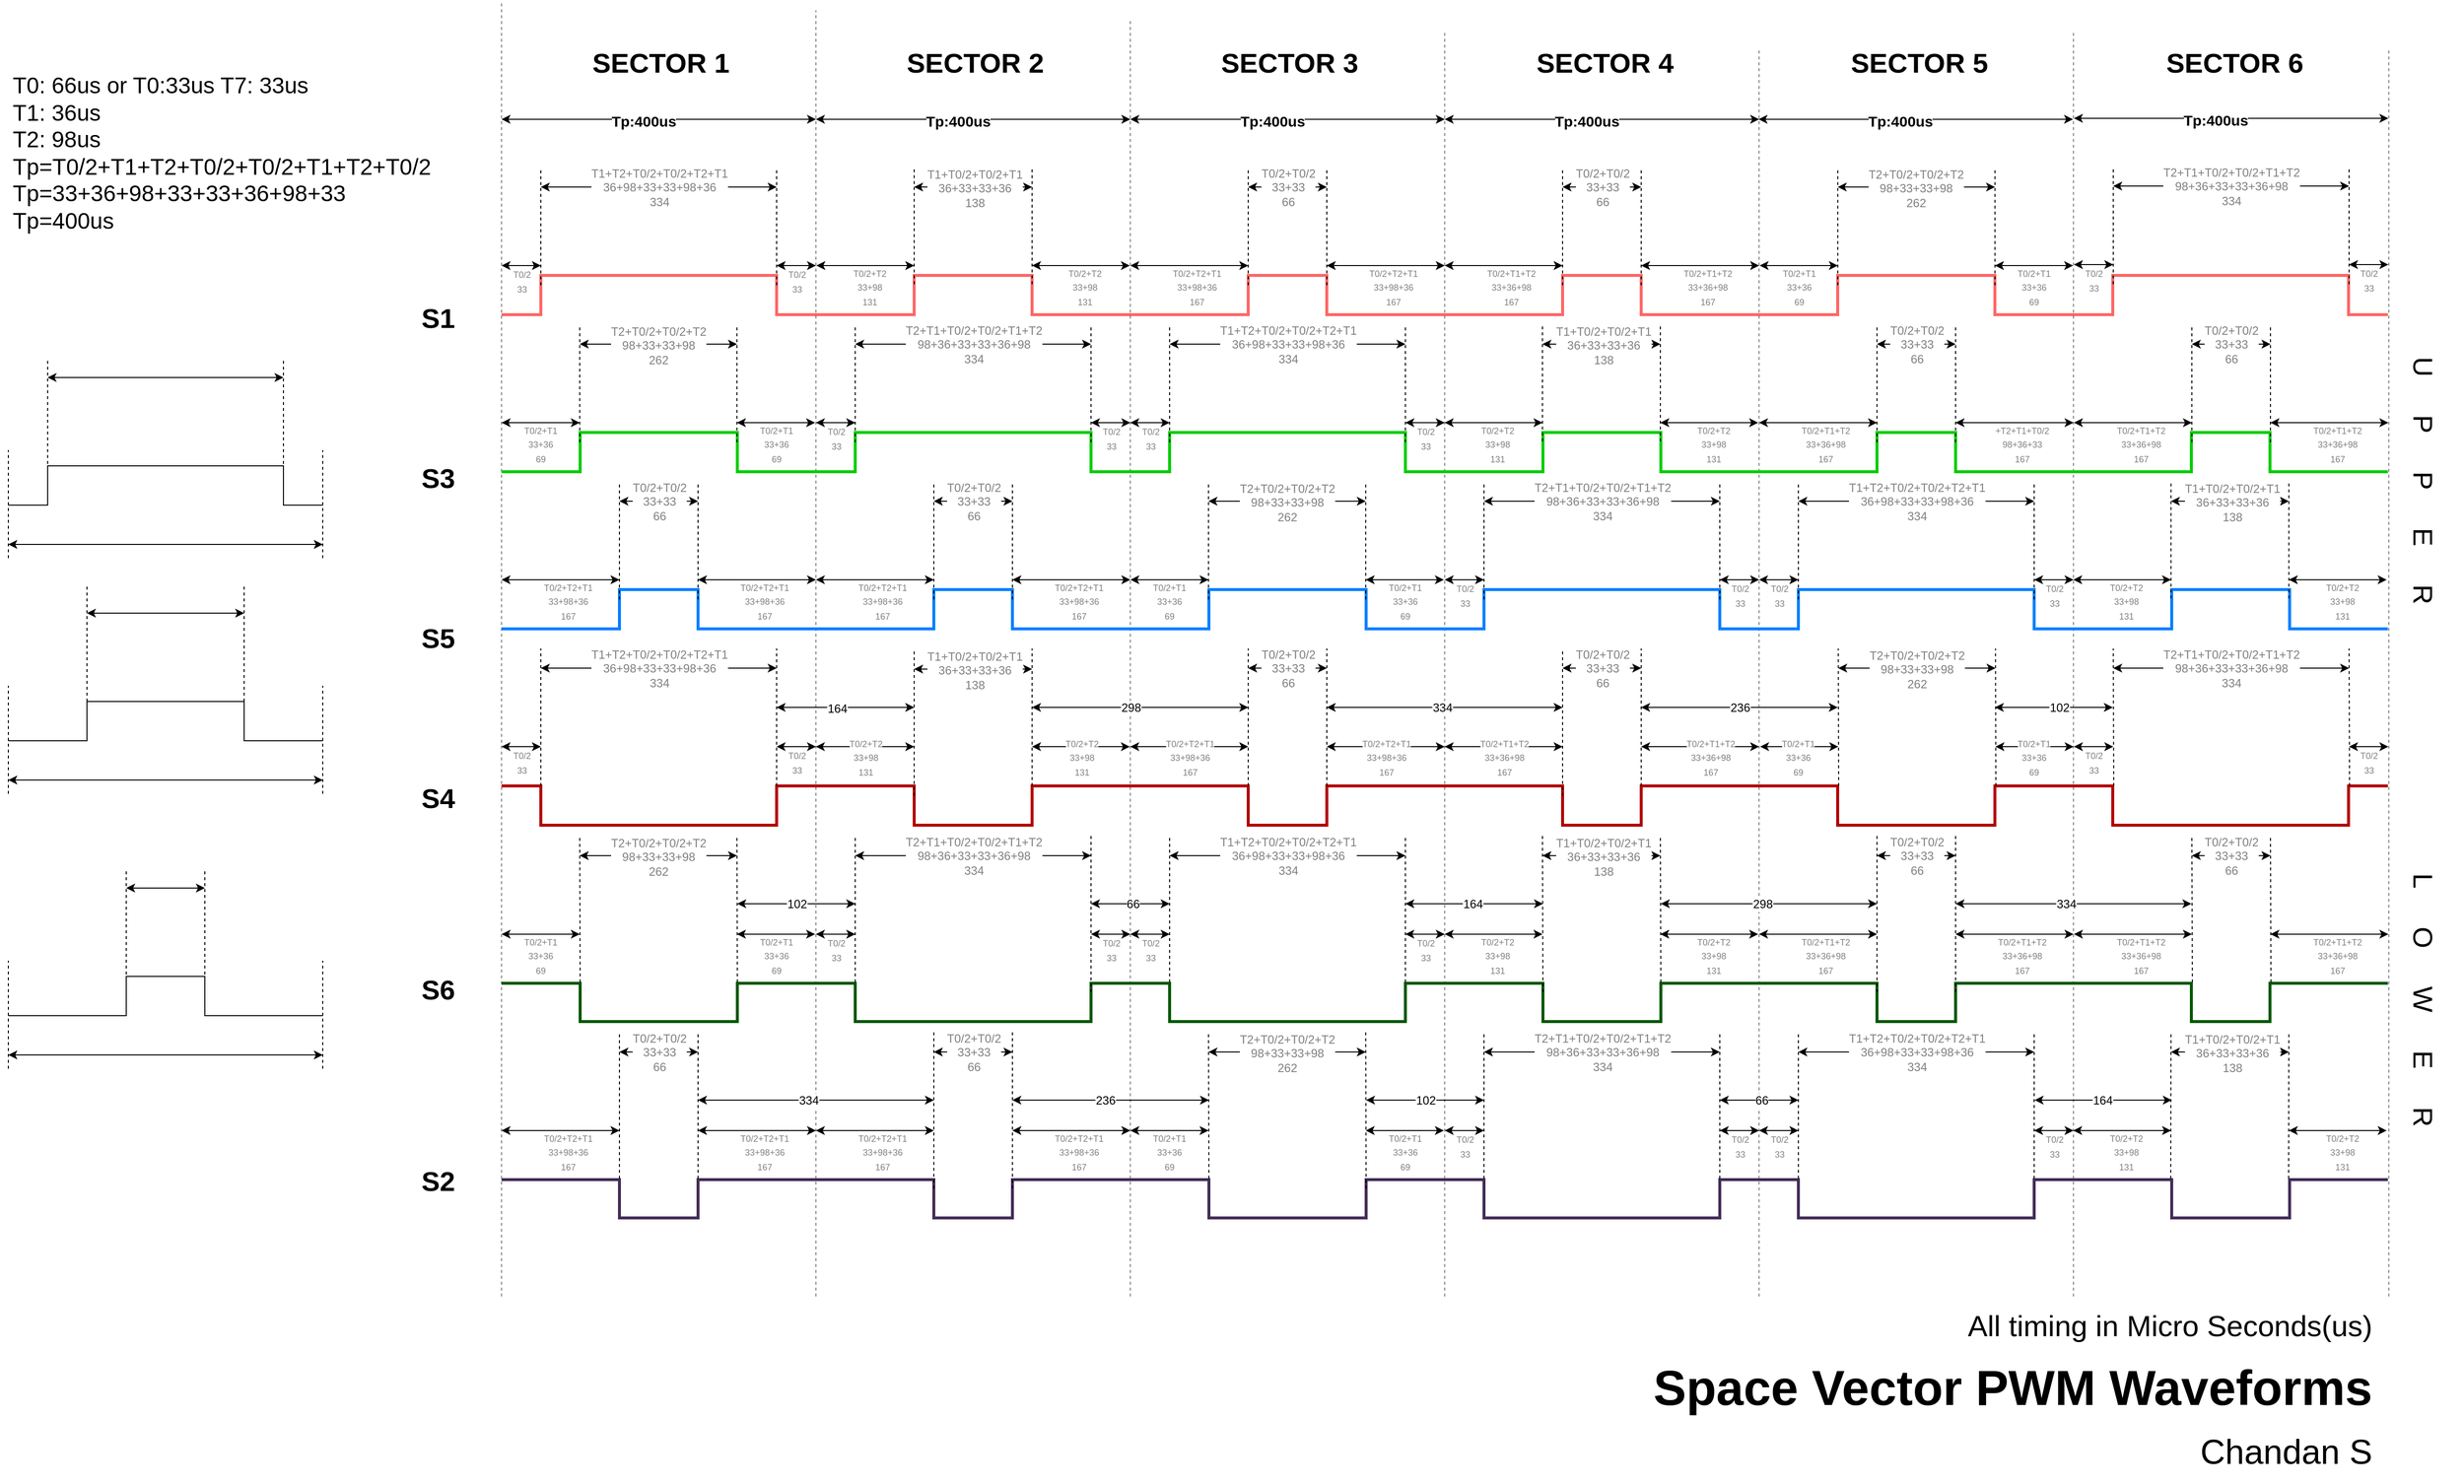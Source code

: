 <mxfile version="10.5.9" type="device"><diagram id="dn1IgYQbwse4G2QjmejR" name="Page-1"><mxGraphModel dx="885" dy="1893" grid="1" gridSize="10" guides="1" tooltips="1" connect="1" arrows="1" fold="1" page="1" pageScale="1" pageWidth="2600" pageHeight="1700" math="0" shadow="0"><root><mxCell id="0"/><mxCell id="1" parent="0"/><mxCell id="CF-LkA-aLGRdbcnDBD0Y-6" value="" style="endArrow=none;html=1;rounded=0;" edge="1" parent="1"><mxGeometry width="50" height="50" relative="1" as="geometry"><mxPoint x="2626.5" y="847.5" as="sourcePoint"/><mxPoint x="2946.5" y="847.5" as="targetPoint"/><Array as="points"><mxPoint x="2706.5" y="847.5"/><mxPoint x="2706.5" y="807.5"/><mxPoint x="2866.5" y="807.5"/><mxPoint x="2866.5" y="847.5"/></Array></mxGeometry></mxCell><mxCell id="CF-LkA-aLGRdbcnDBD0Y-12" value="" style="endArrow=none;dashed=1;html=1;" edge="1" parent="1"><mxGeometry width="50" height="50" relative="1" as="geometry"><mxPoint x="2946.5" y="901.5" as="sourcePoint"/><mxPoint x="2946.5" y="791.5" as="targetPoint"/></mxGeometry></mxCell><mxCell id="CF-LkA-aLGRdbcnDBD0Y-13" value="" style="endArrow=none;dashed=1;html=1;" edge="1" parent="1"><mxGeometry width="50" height="50" relative="1" as="geometry"><mxPoint x="2626.5" y="901.5" as="sourcePoint"/><mxPoint x="2626.5" y="791.5" as="targetPoint"/></mxGeometry></mxCell><mxCell id="CF-LkA-aLGRdbcnDBD0Y-14" value="" style="endArrow=none;dashed=1;html=1;" edge="1" parent="1"><mxGeometry width="50" height="50" relative="1" as="geometry"><mxPoint x="2706.5" y="807.5" as="sourcePoint"/><mxPoint x="2706.5" y="687.5" as="targetPoint"/></mxGeometry></mxCell><mxCell id="CF-LkA-aLGRdbcnDBD0Y-15" value="" style="endArrow=none;dashed=1;html=1;" edge="1" parent="1"><mxGeometry width="50" height="50" relative="1" as="geometry"><mxPoint x="2866.5" y="807.5" as="sourcePoint"/><mxPoint x="2866.5" y="687.5" as="targetPoint"/></mxGeometry></mxCell><mxCell id="CF-LkA-aLGRdbcnDBD0Y-16" value="" style="endArrow=classic;startArrow=classic;html=1;" edge="1" parent="1"><mxGeometry width="50" height="50" relative="1" as="geometry"><mxPoint x="2706.5" y="717.5" as="sourcePoint"/><mxPoint x="2866.5" y="717.5" as="targetPoint"/></mxGeometry></mxCell><mxCell id="CF-LkA-aLGRdbcnDBD0Y-17" value="" style="endArrow=classic;startArrow=classic;html=1;" edge="1" parent="1"><mxGeometry width="50" height="50" relative="1" as="geometry"><mxPoint x="2626.5" y="887.5" as="sourcePoint"/><mxPoint x="2946.5" y="887.5" as="targetPoint"/></mxGeometry></mxCell><mxCell id="CF-LkA-aLGRdbcnDBD0Y-18" value="" style="endArrow=none;html=1;rounded=0;" edge="1" parent="1"><mxGeometry width="50" height="50" relative="1" as="geometry"><mxPoint x="2626.5" y="607.5" as="sourcePoint"/><mxPoint x="2946.5" y="607.5" as="targetPoint"/><Array as="points"><mxPoint x="2666.5" y="607.5"/><mxPoint x="2666.5" y="567.5"/><mxPoint x="2906.5" y="567.5"/><mxPoint x="2906.5" y="607.5"/></Array></mxGeometry></mxCell><mxCell id="CF-LkA-aLGRdbcnDBD0Y-19" value="" style="endArrow=none;dashed=1;html=1;" edge="1" parent="1"><mxGeometry width="50" height="50" relative="1" as="geometry"><mxPoint x="2946.5" y="661.5" as="sourcePoint"/><mxPoint x="2946.5" y="551.5" as="targetPoint"/></mxGeometry></mxCell><mxCell id="CF-LkA-aLGRdbcnDBD0Y-20" value="" style="endArrow=none;dashed=1;html=1;" edge="1" parent="1"><mxGeometry width="50" height="50" relative="1" as="geometry"><mxPoint x="2626.5" y="661.5" as="sourcePoint"/><mxPoint x="2626.5" y="551.5" as="targetPoint"/></mxGeometry></mxCell><mxCell id="CF-LkA-aLGRdbcnDBD0Y-21" value="" style="endArrow=none;dashed=1;html=1;" edge="1" parent="1"><mxGeometry width="50" height="50" relative="1" as="geometry"><mxPoint x="2666.5" y="577.5" as="sourcePoint"/><mxPoint x="2666.5" y="457.5" as="targetPoint"/></mxGeometry></mxCell><mxCell id="CF-LkA-aLGRdbcnDBD0Y-22" value="" style="endArrow=none;dashed=1;html=1;" edge="1" parent="1"><mxGeometry width="50" height="50" relative="1" as="geometry"><mxPoint x="2906.5" y="577.5" as="sourcePoint"/><mxPoint x="2906.5" y="457.5" as="targetPoint"/></mxGeometry></mxCell><mxCell id="CF-LkA-aLGRdbcnDBD0Y-23" value="" style="endArrow=classic;startArrow=classic;html=1;" edge="1" parent="1"><mxGeometry width="50" height="50" relative="1" as="geometry"><mxPoint x="2666.5" y="477.5" as="sourcePoint"/><mxPoint x="2906.5" y="477.5" as="targetPoint"/></mxGeometry></mxCell><mxCell id="CF-LkA-aLGRdbcnDBD0Y-24" value="" style="endArrow=classic;startArrow=classic;html=1;" edge="1" parent="1"><mxGeometry width="50" height="50" relative="1" as="geometry"><mxPoint x="2626.5" y="647.5" as="sourcePoint"/><mxPoint x="2946.5" y="647.5" as="targetPoint"/></mxGeometry></mxCell><mxCell id="CF-LkA-aLGRdbcnDBD0Y-25" value="" style="endArrow=none;html=1;rounded=0;" edge="1" parent="1"><mxGeometry width="50" height="50" relative="1" as="geometry"><mxPoint x="2626.5" y="1127.5" as="sourcePoint"/><mxPoint x="2946.5" y="1127.5" as="targetPoint"/><Array as="points"><mxPoint x="2746.5" y="1127.5"/><mxPoint x="2746.5" y="1087.5"/><mxPoint x="2826.5" y="1087.5"/><mxPoint x="2826.5" y="1127.5"/></Array></mxGeometry></mxCell><mxCell id="CF-LkA-aLGRdbcnDBD0Y-26" value="" style="endArrow=none;dashed=1;html=1;" edge="1" parent="1"><mxGeometry width="50" height="50" relative="1" as="geometry"><mxPoint x="2946.5" y="1181.5" as="sourcePoint"/><mxPoint x="2946.5" y="1071.5" as="targetPoint"/></mxGeometry></mxCell><mxCell id="CF-LkA-aLGRdbcnDBD0Y-27" value="" style="endArrow=none;dashed=1;html=1;" edge="1" parent="1"><mxGeometry width="50" height="50" relative="1" as="geometry"><mxPoint x="2626.5" y="1181.5" as="sourcePoint"/><mxPoint x="2626.5" y="1071.5" as="targetPoint"/></mxGeometry></mxCell><mxCell id="CF-LkA-aLGRdbcnDBD0Y-28" value="" style="endArrow=none;dashed=1;html=1;" edge="1" parent="1"><mxGeometry width="50" height="50" relative="1" as="geometry"><mxPoint x="2746.5" y="1097.5" as="sourcePoint"/><mxPoint x="2746.5" y="977.5" as="targetPoint"/></mxGeometry></mxCell><mxCell id="CF-LkA-aLGRdbcnDBD0Y-29" value="" style="endArrow=none;dashed=1;html=1;" edge="1" parent="1"><mxGeometry width="50" height="50" relative="1" as="geometry"><mxPoint x="2826.5" y="1097.5" as="sourcePoint"/><mxPoint x="2826.5" y="977.5" as="targetPoint"/></mxGeometry></mxCell><mxCell id="CF-LkA-aLGRdbcnDBD0Y-30" value="" style="endArrow=classic;startArrow=classic;html=1;" edge="1" parent="1"><mxGeometry width="50" height="50" relative="1" as="geometry"><mxPoint x="2746.5" y="997.5" as="sourcePoint"/><mxPoint x="2826.5" y="997.5" as="targetPoint"/></mxGeometry></mxCell><mxCell id="CF-LkA-aLGRdbcnDBD0Y-31" value="" style="endArrow=classic;startArrow=classic;html=1;" edge="1" parent="1"><mxGeometry width="50" height="50" relative="1" as="geometry"><mxPoint x="2626.5" y="1167.5" as="sourcePoint"/><mxPoint x="2946.5" y="1167.5" as="targetPoint"/></mxGeometry></mxCell><mxCell id="CF-LkA-aLGRdbcnDBD0Y-32" value="" style="endArrow=none;html=1;rounded=0;strokeWidth=3;fillColor=#e51400;strokeColor=#FF6666;fontColor=#808080;" edge="1" parent="1"><mxGeometry width="50" height="50" relative="1" as="geometry"><mxPoint x="3128.5" y="413.5" as="sourcePoint"/><mxPoint x="5048.5" y="413.5" as="targetPoint"/><Array as="points"><mxPoint x="3168.5" y="413.5"/><mxPoint x="3168.5" y="373.5"/><mxPoint x="3408.5" y="373.5"/><mxPoint x="3408.5" y="413.5"/><mxPoint x="3548.5" y="413.5"/><mxPoint x="3548.5" y="373.5"/><mxPoint x="3668.5" y="373.5"/><mxPoint x="3668.5" y="413.5"/><mxPoint x="3768.5" y="413.5"/><mxPoint x="3888.5" y="413.5"/><mxPoint x="3888.5" y="373.5"/><mxPoint x="3968.5" y="373.5"/><mxPoint x="3968.5" y="413.5"/><mxPoint x="4088.5" y="413.5"/><mxPoint x="4208.5" y="413.5"/><mxPoint x="4208.5" y="373.5"/><mxPoint x="4288.5" y="373.5"/><mxPoint x="4288.5" y="413.5"/><mxPoint x="4488.5" y="413.5"/><mxPoint x="4488.5" y="373.5"/><mxPoint x="4648.5" y="373.5"/><mxPoint x="4648.5" y="413.5"/><mxPoint x="4728.5" y="413.5"/><mxPoint x="4768.5" y="413.5"/><mxPoint x="4768.5" y="373.5"/><mxPoint x="5008.5" y="373.5"/><mxPoint x="5008.5" y="413.5"/></Array></mxGeometry></mxCell><mxCell id="CF-LkA-aLGRdbcnDBD0Y-33" value="" style="endArrow=none;dashed=1;html=1;opacity=50;" edge="1" parent="1"><mxGeometry width="50" height="50" relative="1" as="geometry"><mxPoint x="3448.5" y="1413.5" as="sourcePoint"/><mxPoint x="3448.5" y="103.5" as="targetPoint"/></mxGeometry></mxCell><mxCell id="CF-LkA-aLGRdbcnDBD0Y-34" value="" style="endArrow=none;dashed=1;html=1;opacity=50;" edge="1" parent="1"><mxGeometry width="50" height="50" relative="1" as="geometry"><mxPoint x="3128.5" y="1413.5" as="sourcePoint"/><mxPoint x="3128.5" y="93.5" as="targetPoint"/></mxGeometry></mxCell><mxCell id="CF-LkA-aLGRdbcnDBD0Y-35" value="" style="endArrow=none;dashed=1;html=1;fontColor=#808080;endSize=6;jumpSize=6;jumpStyle=none;" edge="1" parent="1"><mxGeometry width="50" height="50" relative="1" as="geometry"><mxPoint x="3168.5" y="383.5" as="sourcePoint"/><mxPoint x="3168.5" y="263.5" as="targetPoint"/></mxGeometry></mxCell><mxCell id="CF-LkA-aLGRdbcnDBD0Y-36" value="" style="endArrow=none;dashed=1;html=1;fontColor=#808080;endSize=6;jumpSize=6;jumpStyle=none;" edge="1" parent="1"><mxGeometry width="50" height="50" relative="1" as="geometry"><mxPoint x="3408.5" y="383.5" as="sourcePoint"/><mxPoint x="3408.5" y="263.5" as="targetPoint"/></mxGeometry></mxCell><mxCell id="CF-LkA-aLGRdbcnDBD0Y-37" value="" style="endArrow=classic;startArrow=classic;html=1;fontColor=#808080;" edge="1" parent="1"><mxGeometry width="50" height="50" relative="1" as="geometry"><mxPoint x="3168.5" y="283.5" as="sourcePoint"/><mxPoint x="3408.5" y="283.5" as="targetPoint"/></mxGeometry></mxCell><mxCell id="CF-LkA-aLGRdbcnDBD0Y-68" value="T1+T2+T0/2+T0/2+T2+T1&lt;br&gt;36+98+33+33+98+36&lt;br&gt;334&lt;br&gt;" style="text;html=1;resizable=0;points=[];align=center;verticalAlign=middle;labelBackgroundColor=#ffffff;fontColor=#808080;" vertex="1" connectable="0" parent="CF-LkA-aLGRdbcnDBD0Y-37"><mxGeometry x="-0.531" relative="1" as="geometry"><mxPoint x="63.5" as="offset"/></mxGeometry></mxCell><mxCell id="CF-LkA-aLGRdbcnDBD0Y-38" value="" style="endArrow=classic;startArrow=classic;html=1;fontColor=#000000;fontStyle=1;fontSize=15;" edge="1" parent="1"><mxGeometry width="50" height="50" relative="1" as="geometry"><mxPoint x="3128.5" y="214.5" as="sourcePoint"/><mxPoint x="3448.5" y="214.5" as="targetPoint"/></mxGeometry></mxCell><mxCell id="CF-LkA-aLGRdbcnDBD0Y-52" value="Tp:400us" style="text;html=1;resizable=0;points=[];align=center;verticalAlign=middle;labelBackgroundColor=#ffffff;fontColor=#000000;fontStyle=1;fontSize=15;" vertex="1" connectable="0" parent="CF-LkA-aLGRdbcnDBD0Y-38"><mxGeometry x="-0.1" y="-1" relative="1" as="geometry"><mxPoint as="offset"/></mxGeometry></mxCell><mxCell id="CF-LkA-aLGRdbcnDBD0Y-40" value="&lt;font style=&quot;font-size: 23px&quot;&gt;T0: 66us or T0:33us T7: 33us&lt;br&gt;T1: 36us&lt;br&gt;T2: 98us&lt;br&gt;Tp=T0/2+T1+T2+T0/2+T0/2+T1+T2+T0/2&lt;br&gt;Tp=33+36+98+33+33+36+98+33&lt;br&gt;Tp=400us&lt;/font&gt;&lt;br&gt;" style="text;html=1;resizable=0;points=[];autosize=1;align=left;verticalAlign=top;spacingTop=-4;" vertex="1" parent="1"><mxGeometry x="2628.5" y="163.5" width="440" height="110" as="geometry"/></mxCell><mxCell id="CF-LkA-aLGRdbcnDBD0Y-42" value="" style="endArrow=none;dashed=1;html=1;opacity=50;" edge="1" parent="1"><mxGeometry width="50" height="50" relative="1" as="geometry"><mxPoint x="3768.5" y="1413.5" as="sourcePoint"/><mxPoint x="3768.5" y="113.5" as="targetPoint"/></mxGeometry></mxCell><mxCell id="CF-LkA-aLGRdbcnDBD0Y-43" value="" style="endArrow=none;dashed=1;html=1;fontColor=#808080;endSize=6;jumpSize=6;jumpStyle=none;" edge="1" parent="1"><mxGeometry width="50" height="50" relative="1" as="geometry"><mxPoint x="3548.5" y="382.5" as="sourcePoint"/><mxPoint x="3548.5" y="262.5" as="targetPoint"/></mxGeometry></mxCell><mxCell id="CF-LkA-aLGRdbcnDBD0Y-44" value="" style="endArrow=none;dashed=1;html=1;fontColor=#808080;endSize=6;jumpSize=6;jumpStyle=none;" edge="1" parent="1"><mxGeometry width="50" height="50" relative="1" as="geometry"><mxPoint x="3668.5" y="382.5" as="sourcePoint"/><mxPoint x="3668.5" y="262.5" as="targetPoint"/></mxGeometry></mxCell><mxCell id="CF-LkA-aLGRdbcnDBD0Y-45" value="" style="endArrow=classic;startArrow=classic;html=1;fontColor=#808080;" edge="1" parent="1"><mxGeometry width="50" height="50" relative="1" as="geometry"><mxPoint x="3548.5" y="283.5" as="sourcePoint"/><mxPoint x="3668.5" y="283.5" as="targetPoint"/></mxGeometry></mxCell><mxCell id="CF-LkA-aLGRdbcnDBD0Y-75" value="T1+T0/2+T0/2+T1&lt;br&gt;36+33+33+36&lt;br&gt;138" style="text;html=1;resizable=0;points=[];align=center;verticalAlign=middle;labelBackgroundColor=#ffffff;fontColor=#808080;" vertex="1" connectable="0" parent="CF-LkA-aLGRdbcnDBD0Y-45"><mxGeometry x="-0.092" y="-1" relative="1" as="geometry"><mxPoint x="7" as="offset"/></mxGeometry></mxCell><mxCell id="CF-LkA-aLGRdbcnDBD0Y-48" value="" style="endArrow=none;dashed=1;html=1;opacity=50;" edge="1" parent="1"><mxGeometry width="50" height="50" relative="1" as="geometry"><mxPoint x="4088.5" y="1413.5" as="sourcePoint"/><mxPoint x="4088.5" y="123.5" as="targetPoint"/></mxGeometry></mxCell><mxCell id="CF-LkA-aLGRdbcnDBD0Y-49" value="" style="endArrow=none;dashed=1;html=1;fontColor=#808080;endSize=6;jumpSize=6;jumpStyle=none;" edge="1" parent="1"><mxGeometry width="50" height="50" relative="1" as="geometry"><mxPoint x="3888.5" y="383.5" as="sourcePoint"/><mxPoint x="3888.5" y="263.5" as="targetPoint"/></mxGeometry></mxCell><mxCell id="CF-LkA-aLGRdbcnDBD0Y-50" value="" style="endArrow=none;dashed=1;html=1;fontColor=#808080;endSize=6;jumpSize=6;jumpStyle=none;" edge="1" parent="1"><mxGeometry width="50" height="50" relative="1" as="geometry"><mxPoint x="3968.5" y="383.5" as="sourcePoint"/><mxPoint x="3968.5" y="263.5" as="targetPoint"/></mxGeometry></mxCell><mxCell id="CF-LkA-aLGRdbcnDBD0Y-51" value="" style="endArrow=classic;startArrow=classic;html=1;fontColor=#808080;" edge="1" parent="1"><mxGeometry width="50" height="50" relative="1" as="geometry"><mxPoint x="3888.5" y="283.5" as="sourcePoint"/><mxPoint x="3968.5" y="283.5" as="targetPoint"/></mxGeometry></mxCell><mxCell id="CF-LkA-aLGRdbcnDBD0Y-77" value="T0/2+T0/2&lt;br&gt;33+33&lt;br&gt;66&lt;br&gt;" style="text;html=1;resizable=0;points=[];align=center;verticalAlign=middle;labelBackgroundColor=#ffffff;fontColor=#808080;" vertex="1" connectable="0" parent="CF-LkA-aLGRdbcnDBD0Y-51"><mxGeometry x="0.283" y="1" relative="1" as="geometry"><mxPoint x="-11.5" y="1" as="offset"/></mxGeometry></mxCell><mxCell id="CF-LkA-aLGRdbcnDBD0Y-55" value="" style="endArrow=classic;startArrow=classic;html=1;fontColor=#808080;" edge="1" parent="1"><mxGeometry width="50" height="50" relative="1" as="geometry"><mxPoint x="3128.5" y="363.5" as="sourcePoint"/><mxPoint x="3168.5" y="363.5" as="targetPoint"/></mxGeometry></mxCell><mxCell id="CF-LkA-aLGRdbcnDBD0Y-60" value="&lt;font style=&quot;font-size: 9px&quot;&gt;T0/2&lt;br&gt;33&lt;/font&gt;" style="text;html=1;resizable=0;points=[];align=center;verticalAlign=middle;labelBackgroundColor=#ffffff;fontColor=#808080;" vertex="1" connectable="0" parent="CF-LkA-aLGRdbcnDBD0Y-55"><mxGeometry x="0.364" relative="1" as="geometry"><mxPoint x="-7.5" y="15" as="offset"/></mxGeometry></mxCell><mxCell id="CF-LkA-aLGRdbcnDBD0Y-61" value="" style="endArrow=classic;startArrow=classic;html=1;fontColor=#808080;" edge="1" parent="1"><mxGeometry width="50" height="50" relative="1" as="geometry"><mxPoint x="3408.5" y="363.5" as="sourcePoint"/><mxPoint x="3448.5" y="363.5" as="targetPoint"/></mxGeometry></mxCell><mxCell id="CF-LkA-aLGRdbcnDBD0Y-62" value="&lt;font style=&quot;font-size: 9px&quot;&gt;T0/2&lt;br&gt;33&lt;/font&gt;" style="text;html=1;resizable=0;points=[];align=center;verticalAlign=middle;labelBackgroundColor=#ffffff;fontColor=#808080;" vertex="1" connectable="0" parent="CF-LkA-aLGRdbcnDBD0Y-61"><mxGeometry x="0.364" relative="1" as="geometry"><mxPoint x="-7.5" y="15" as="offset"/></mxGeometry></mxCell><mxCell id="CF-LkA-aLGRdbcnDBD0Y-64" value="" style="endArrow=classic;startArrow=classic;html=1;fontColor=#000000;fontStyle=1;fontSize=15;" edge="1" parent="1"><mxGeometry width="50" height="50" relative="1" as="geometry"><mxPoint x="3448.5" y="214.5" as="sourcePoint"/><mxPoint x="3768.5" y="214.5" as="targetPoint"/></mxGeometry></mxCell><mxCell id="CF-LkA-aLGRdbcnDBD0Y-65" value="Tp:400us" style="text;html=1;resizable=0;points=[];align=center;verticalAlign=middle;labelBackgroundColor=#ffffff;fontColor=#000000;fontStyle=1;fontSize=15;" vertex="1" connectable="0" parent="CF-LkA-aLGRdbcnDBD0Y-64"><mxGeometry x="-0.1" y="-1" relative="1" as="geometry"><mxPoint as="offset"/></mxGeometry></mxCell><mxCell id="CF-LkA-aLGRdbcnDBD0Y-66" value="" style="endArrow=classic;startArrow=classic;html=1;fontColor=#000000;fontStyle=1;fontSize=15;" edge="1" parent="1"><mxGeometry width="50" height="50" relative="1" as="geometry"><mxPoint x="3768.5" y="214.5" as="sourcePoint"/><mxPoint x="4088.5" y="214.5" as="targetPoint"/></mxGeometry></mxCell><mxCell id="CF-LkA-aLGRdbcnDBD0Y-67" value="Tp:400us" style="text;html=1;resizable=0;points=[];align=center;verticalAlign=middle;labelBackgroundColor=#ffffff;fontColor=#000000;fontStyle=1;fontSize=15;" vertex="1" connectable="0" parent="CF-LkA-aLGRdbcnDBD0Y-66"><mxGeometry x="-0.1" y="-1" relative="1" as="geometry"><mxPoint as="offset"/></mxGeometry></mxCell><mxCell id="CF-LkA-aLGRdbcnDBD0Y-69" value="" style="endArrow=classic;startArrow=classic;html=1;fontColor=#808080;" edge="1" parent="1"><mxGeometry width="50" height="50" relative="1" as="geometry"><mxPoint x="3449" y="363.5" as="sourcePoint"/><mxPoint x="3548.5" y="363.5" as="targetPoint"/></mxGeometry></mxCell><mxCell id="CF-LkA-aLGRdbcnDBD0Y-70" value="&lt;font style=&quot;font-size: 9px&quot;&gt;T0/2+T2&lt;br&gt;33+98&lt;br&gt;131&lt;br&gt;&lt;/font&gt;" style="text;html=1;resizable=0;points=[];align=center;verticalAlign=middle;labelBackgroundColor=#ffffff;fontColor=#808080;" vertex="1" connectable="0" parent="CF-LkA-aLGRdbcnDBD0Y-69"><mxGeometry x="0.364" relative="1" as="geometry"><mxPoint x="-14.5" y="21" as="offset"/></mxGeometry></mxCell><mxCell id="CF-LkA-aLGRdbcnDBD0Y-71" value="" style="endArrow=classic;startArrow=classic;html=1;fontColor=#808080;" edge="1" parent="1"><mxGeometry width="50" height="50" relative="1" as="geometry"><mxPoint x="3668.5" y="363.5" as="sourcePoint"/><mxPoint x="3768" y="363.5" as="targetPoint"/></mxGeometry></mxCell><mxCell id="CF-LkA-aLGRdbcnDBD0Y-72" value="&lt;font style=&quot;font-size: 9px&quot;&gt;T0/2+T2&lt;br&gt;33+98&lt;br&gt;131&lt;br&gt;&lt;/font&gt;" style="text;html=1;resizable=0;points=[];align=center;verticalAlign=middle;labelBackgroundColor=#ffffff;fontColor=#808080;" vertex="1" connectable="0" parent="CF-LkA-aLGRdbcnDBD0Y-71"><mxGeometry x="0.364" relative="1" as="geometry"><mxPoint x="-14.5" y="21" as="offset"/></mxGeometry></mxCell><mxCell id="CF-LkA-aLGRdbcnDBD0Y-78" value="" style="endArrow=classic;startArrow=classic;html=1;fontColor=#808080;" edge="1" parent="1"><mxGeometry width="50" height="50" relative="1" as="geometry"><mxPoint x="3768.5" y="363.5" as="sourcePoint"/><mxPoint x="3888.5" y="363.5" as="targetPoint"/></mxGeometry></mxCell><mxCell id="CF-LkA-aLGRdbcnDBD0Y-79" value="&lt;font style=&quot;font-size: 9px&quot;&gt;T0/2+T2+T1&lt;br&gt;33+98+36&lt;br&gt;167&lt;br&gt;&lt;/font&gt;" style="text;html=1;resizable=0;points=[];align=center;verticalAlign=middle;labelBackgroundColor=#ffffff;fontColor=#808080;" vertex="1" connectable="0" parent="CF-LkA-aLGRdbcnDBD0Y-78"><mxGeometry x="0.364" relative="1" as="geometry"><mxPoint x="-14.5" y="21" as="offset"/></mxGeometry></mxCell><mxCell id="CF-LkA-aLGRdbcnDBD0Y-80" value="" style="endArrow=classic;startArrow=classic;html=1;fontColor=#808080;" edge="1" parent="1"><mxGeometry width="50" height="50" relative="1" as="geometry"><mxPoint x="3968.5" y="363.5" as="sourcePoint"/><mxPoint x="4088.5" y="363.5" as="targetPoint"/></mxGeometry></mxCell><mxCell id="CF-LkA-aLGRdbcnDBD0Y-81" value="&lt;font style=&quot;font-size: 9px&quot;&gt;T0/2+T2+T1&lt;br&gt;33+98+36&lt;br&gt;167&lt;br&gt;&lt;/font&gt;" style="text;html=1;resizable=0;points=[];align=center;verticalAlign=middle;labelBackgroundColor=#ffffff;fontColor=#808080;" vertex="1" connectable="0" parent="CF-LkA-aLGRdbcnDBD0Y-80"><mxGeometry x="0.364" relative="1" as="geometry"><mxPoint x="-14.5" y="21" as="offset"/></mxGeometry></mxCell><mxCell id="CF-LkA-aLGRdbcnDBD0Y-82" value="" style="endArrow=none;dashed=1;html=1;opacity=50;" edge="1" parent="1"><mxGeometry width="50" height="50" relative="1" as="geometry"><mxPoint x="4408.5" y="1413.5" as="sourcePoint"/><mxPoint x="4408.5" y="143.5" as="targetPoint"/></mxGeometry></mxCell><mxCell id="CF-LkA-aLGRdbcnDBD0Y-83" value="" style="endArrow=classic;startArrow=classic;html=1;fontColor=#000000;fontStyle=1;fontSize=15;" edge="1" parent="1"><mxGeometry width="50" height="50" relative="1" as="geometry"><mxPoint x="4088.5" y="214.5" as="sourcePoint"/><mxPoint x="4408.5" y="214.5" as="targetPoint"/></mxGeometry></mxCell><mxCell id="CF-LkA-aLGRdbcnDBD0Y-84" value="Tp:400us" style="text;html=1;resizable=0;points=[];align=center;verticalAlign=middle;labelBackgroundColor=#ffffff;fontColor=#000000;fontStyle=1;fontSize=15;" vertex="1" connectable="0" parent="CF-LkA-aLGRdbcnDBD0Y-83"><mxGeometry x="-0.1" y="-1" relative="1" as="geometry"><mxPoint as="offset"/></mxGeometry></mxCell><mxCell id="CF-LkA-aLGRdbcnDBD0Y-93" value="" style="endArrow=none;dashed=1;html=1;fontColor=#808080;endSize=6;jumpSize=6;jumpStyle=none;" edge="1" parent="1"><mxGeometry width="50" height="50" relative="1" as="geometry"><mxPoint x="4208.5" y="383.5" as="sourcePoint"/><mxPoint x="4208.5" y="263.5" as="targetPoint"/></mxGeometry></mxCell><mxCell id="CF-LkA-aLGRdbcnDBD0Y-94" value="" style="endArrow=none;dashed=1;html=1;fontColor=#808080;endSize=6;jumpSize=6;jumpStyle=none;" edge="1" parent="1"><mxGeometry width="50" height="50" relative="1" as="geometry"><mxPoint x="4288.5" y="383.5" as="sourcePoint"/><mxPoint x="4288.5" y="263.5" as="targetPoint"/></mxGeometry></mxCell><mxCell id="CF-LkA-aLGRdbcnDBD0Y-95" value="" style="endArrow=classic;startArrow=classic;html=1;fontColor=#808080;" edge="1" parent="1"><mxGeometry width="50" height="50" relative="1" as="geometry"><mxPoint x="4208.5" y="283.5" as="sourcePoint"/><mxPoint x="4288.5" y="283.5" as="targetPoint"/></mxGeometry></mxCell><mxCell id="CF-LkA-aLGRdbcnDBD0Y-96" value="T0/2+T0/2&lt;br&gt;33+33&lt;br&gt;66&lt;br&gt;" style="text;html=1;resizable=0;points=[];align=center;verticalAlign=middle;labelBackgroundColor=#ffffff;fontColor=#808080;" vertex="1" connectable="0" parent="CF-LkA-aLGRdbcnDBD0Y-95"><mxGeometry x="0.283" y="1" relative="1" as="geometry"><mxPoint x="-11.5" y="1" as="offset"/></mxGeometry></mxCell><mxCell id="CF-LkA-aLGRdbcnDBD0Y-97" value="" style="endArrow=classic;startArrow=classic;html=1;fontColor=#808080;" edge="1" parent="1"><mxGeometry width="50" height="50" relative="1" as="geometry"><mxPoint x="4088.5" y="363.5" as="sourcePoint"/><mxPoint x="4208.5" y="363.5" as="targetPoint"/></mxGeometry></mxCell><mxCell id="CF-LkA-aLGRdbcnDBD0Y-98" value="&lt;font style=&quot;font-size: 9px&quot;&gt;T0/2+T1+T2&lt;br&gt;33+36+98&lt;br&gt;167&lt;br&gt;&lt;/font&gt;" style="text;html=1;resizable=0;points=[];align=center;verticalAlign=middle;labelBackgroundColor=#ffffff;fontColor=#808080;" vertex="1" connectable="0" parent="CF-LkA-aLGRdbcnDBD0Y-97"><mxGeometry x="0.364" relative="1" as="geometry"><mxPoint x="-14.5" y="21" as="offset"/></mxGeometry></mxCell><mxCell id="CF-LkA-aLGRdbcnDBD0Y-99" value="" style="endArrow=classic;startArrow=classic;html=1;fontColor=#808080;" edge="1" parent="1"><mxGeometry width="50" height="50" relative="1" as="geometry"><mxPoint x="4288.5" y="363.5" as="sourcePoint"/><mxPoint x="4408.5" y="363.5" as="targetPoint"/></mxGeometry></mxCell><mxCell id="CF-LkA-aLGRdbcnDBD0Y-100" value="&lt;font style=&quot;font-size: 9px&quot;&gt;T0/2+T1+T2&lt;br&gt;33+36+98&lt;br&gt;167&lt;br&gt;&lt;/font&gt;" style="text;html=1;resizable=0;points=[];align=center;verticalAlign=middle;labelBackgroundColor=#ffffff;fontColor=#808080;" vertex="1" connectable="0" parent="CF-LkA-aLGRdbcnDBD0Y-99"><mxGeometry x="0.364" relative="1" as="geometry"><mxPoint x="-14.5" y="21" as="offset"/></mxGeometry></mxCell><mxCell id="CF-LkA-aLGRdbcnDBD0Y-101" value="" style="endArrow=none;dashed=1;html=1;opacity=50;comic=0;shadow=0;" edge="1" parent="1"><mxGeometry width="50" height="50" relative="1" as="geometry"><mxPoint x="4728.5" y="1413.5" as="sourcePoint"/><mxPoint x="4728.5" y="123.5" as="targetPoint"/></mxGeometry></mxCell><mxCell id="CF-LkA-aLGRdbcnDBD0Y-102" value="" style="endArrow=classic;startArrow=classic;html=1;fontColor=#000000;fontStyle=1;fontSize=15;" edge="1" parent="1"><mxGeometry width="50" height="50" relative="1" as="geometry"><mxPoint x="4408" y="214.5" as="sourcePoint"/><mxPoint x="4728" y="214.5" as="targetPoint"/></mxGeometry></mxCell><mxCell id="CF-LkA-aLGRdbcnDBD0Y-103" value="Tp:400us" style="text;html=1;resizable=0;points=[];align=center;verticalAlign=middle;labelBackgroundColor=#ffffff;fontColor=#000000;fontStyle=1;fontSize=15;" vertex="1" connectable="0" parent="CF-LkA-aLGRdbcnDBD0Y-102"><mxGeometry x="-0.1" y="-1" relative="1" as="geometry"><mxPoint as="offset"/></mxGeometry></mxCell><mxCell id="CF-LkA-aLGRdbcnDBD0Y-104" value="" style="endArrow=none;dashed=1;html=1;fontColor=#808080;endSize=6;jumpSize=6;jumpStyle=none;" edge="1" parent="1"><mxGeometry width="50" height="50" relative="1" as="geometry"><mxPoint x="4488.603" y="383.5" as="sourcePoint"/><mxPoint x="4488.603" y="263.5" as="targetPoint"/></mxGeometry></mxCell><mxCell id="CF-LkA-aLGRdbcnDBD0Y-105" value="" style="endArrow=none;dashed=1;html=1;fontColor=#808080;endSize=6;jumpSize=6;jumpStyle=none;" edge="1" parent="1"><mxGeometry width="50" height="50" relative="1" as="geometry"><mxPoint x="4648.603" y="383.5" as="sourcePoint"/><mxPoint x="4648.603" y="263.5" as="targetPoint"/></mxGeometry></mxCell><mxCell id="CF-LkA-aLGRdbcnDBD0Y-106" value="" style="endArrow=classic;startArrow=classic;html=1;fontColor=#808080;" edge="1" parent="1"><mxGeometry width="50" height="50" relative="1" as="geometry"><mxPoint x="4488.603" y="283.5" as="sourcePoint"/><mxPoint x="4648.603" y="283.5" as="targetPoint"/></mxGeometry></mxCell><mxCell id="CF-LkA-aLGRdbcnDBD0Y-107" value="T2+T0/2+T0/2+T2&lt;br&gt;98+33+33+98&lt;br&gt;262&lt;br&gt;" style="text;html=1;resizable=0;points=[];align=center;verticalAlign=middle;labelBackgroundColor=#ffffff;fontColor=#808080;" vertex="1" connectable="0" parent="CF-LkA-aLGRdbcnDBD0Y-106"><mxGeometry x="-0.092" y="-1" relative="1" as="geometry"><mxPoint x="7" as="offset"/></mxGeometry></mxCell><mxCell id="CF-LkA-aLGRdbcnDBD0Y-108" value="" style="endArrow=classic;startArrow=classic;html=1;fontColor=#808080;" edge="1" parent="1"><mxGeometry width="50" height="50" relative="1" as="geometry"><mxPoint x="4409.103" y="363.5" as="sourcePoint"/><mxPoint x="4488.603" y="363.5" as="targetPoint"/></mxGeometry></mxCell><mxCell id="CF-LkA-aLGRdbcnDBD0Y-109" value="&lt;font style=&quot;font-size: 9px&quot;&gt;T0/2+T1&lt;br&gt;33+36&lt;br&gt;69&lt;br&gt;&lt;/font&gt;" style="text;html=1;resizable=0;points=[];align=center;verticalAlign=middle;labelBackgroundColor=#ffffff;fontColor=#808080;" vertex="1" connectable="0" parent="CF-LkA-aLGRdbcnDBD0Y-108"><mxGeometry x="0.364" relative="1" as="geometry"><mxPoint x="-14.5" y="21" as="offset"/></mxGeometry></mxCell><mxCell id="CF-LkA-aLGRdbcnDBD0Y-110" value="" style="endArrow=classic;startArrow=classic;html=1;fontColor=#808080;" edge="1" parent="1"><mxGeometry width="50" height="50" relative="1" as="geometry"><mxPoint x="4648.603" y="363.5" as="sourcePoint"/><mxPoint x="4728.103" y="363.5" as="targetPoint"/></mxGeometry></mxCell><mxCell id="CF-LkA-aLGRdbcnDBD0Y-111" value="&lt;font style=&quot;font-size: 9px&quot;&gt;T0/2+T1&lt;br&gt;33+36&lt;br&gt;69&lt;br&gt;&lt;/font&gt;" style="text;html=1;resizable=0;points=[];align=center;verticalAlign=middle;labelBackgroundColor=#ffffff;fontColor=#808080;" vertex="1" connectable="0" parent="CF-LkA-aLGRdbcnDBD0Y-110"><mxGeometry x="0.364" relative="1" as="geometry"><mxPoint x="-14.5" y="21" as="offset"/></mxGeometry></mxCell><mxCell id="CF-LkA-aLGRdbcnDBD0Y-113" value="" style="endArrow=none;dashed=1;html=1;opacity=50;" edge="1" parent="1"><mxGeometry width="50" height="50" relative="1" as="geometry"><mxPoint x="5049.5" y="1413.5" as="sourcePoint"/><mxPoint x="5049.5" y="143.5" as="targetPoint"/></mxGeometry></mxCell><mxCell id="CF-LkA-aLGRdbcnDBD0Y-114" value="" style="endArrow=none;dashed=1;html=1;fontColor=#808080;endSize=6;jumpSize=6;jumpStyle=none;targetPerimeterSpacing=0;" edge="1" parent="1"><mxGeometry width="50" height="50" relative="1" as="geometry"><mxPoint x="4769" y="382.5" as="sourcePoint"/><mxPoint x="4769" y="262.5" as="targetPoint"/></mxGeometry></mxCell><mxCell id="CF-LkA-aLGRdbcnDBD0Y-115" value="" style="endArrow=none;dashed=1;html=1;fontColor=#808080;endSize=6;jumpSize=6;jumpStyle=none;" edge="1" parent="1"><mxGeometry width="50" height="50" relative="1" as="geometry"><mxPoint x="5009" y="382.5" as="sourcePoint"/><mxPoint x="5009" y="262.5" as="targetPoint"/></mxGeometry></mxCell><mxCell id="CF-LkA-aLGRdbcnDBD0Y-116" value="" style="endArrow=classic;startArrow=classic;html=1;fontColor=#808080;" edge="1" parent="1"><mxGeometry width="50" height="50" relative="1" as="geometry"><mxPoint x="4769" y="282.5" as="sourcePoint"/><mxPoint x="5009" y="282.5" as="targetPoint"/></mxGeometry></mxCell><mxCell id="CF-LkA-aLGRdbcnDBD0Y-117" value="T2+T1+T0/2+T0/2+T1+T2&lt;br&gt;98+36+33+33+36+98&lt;br&gt;334&lt;br&gt;" style="text;html=1;resizable=0;points=[];align=center;verticalAlign=middle;labelBackgroundColor=#ffffff;fontColor=#808080;" vertex="1" connectable="0" parent="CF-LkA-aLGRdbcnDBD0Y-116"><mxGeometry x="-0.531" relative="1" as="geometry"><mxPoint x="63.5" as="offset"/></mxGeometry></mxCell><mxCell id="CF-LkA-aLGRdbcnDBD0Y-118" value="" style="endArrow=classic;startArrow=classic;html=1;fontColor=#000000;fontStyle=1;fontSize=15;" edge="1" parent="1"><mxGeometry width="50" height="50" relative="1" as="geometry"><mxPoint x="4729" y="213.5" as="sourcePoint"/><mxPoint x="5049" y="213.5" as="targetPoint"/></mxGeometry></mxCell><mxCell id="CF-LkA-aLGRdbcnDBD0Y-119" value="Tp:400us" style="text;html=1;resizable=0;points=[];align=center;verticalAlign=middle;labelBackgroundColor=#ffffff;fontColor=#000000;fontStyle=1;fontSize=15;" vertex="1" connectable="0" parent="CF-LkA-aLGRdbcnDBD0Y-118"><mxGeometry x="-0.1" y="-1" relative="1" as="geometry"><mxPoint as="offset"/></mxGeometry></mxCell><mxCell id="CF-LkA-aLGRdbcnDBD0Y-120" value="" style="endArrow=classic;startArrow=classic;html=1;fontColor=#808080;" edge="1" parent="1"><mxGeometry width="50" height="50" relative="1" as="geometry"><mxPoint x="4729" y="362.5" as="sourcePoint"/><mxPoint x="4769" y="362.5" as="targetPoint"/></mxGeometry></mxCell><mxCell id="CF-LkA-aLGRdbcnDBD0Y-121" value="&lt;font style=&quot;font-size: 9px&quot;&gt;T0/2&lt;br&gt;33&lt;/font&gt;" style="text;html=1;resizable=0;points=[];align=center;verticalAlign=middle;labelBackgroundColor=#ffffff;fontColor=#808080;" vertex="1" connectable="0" parent="CF-LkA-aLGRdbcnDBD0Y-120"><mxGeometry x="0.364" relative="1" as="geometry"><mxPoint x="-7.5" y="15" as="offset"/></mxGeometry></mxCell><mxCell id="CF-LkA-aLGRdbcnDBD0Y-122" value="" style="endArrow=classic;startArrow=classic;html=1;fontColor=#808080;" edge="1" parent="1"><mxGeometry width="50" height="50" relative="1" as="geometry"><mxPoint x="5009" y="362.5" as="sourcePoint"/><mxPoint x="5049" y="362.5" as="targetPoint"/></mxGeometry></mxCell><mxCell id="CF-LkA-aLGRdbcnDBD0Y-123" value="&lt;font style=&quot;font-size: 9px&quot;&gt;T0/2&lt;br&gt;33&lt;/font&gt;" style="text;html=1;resizable=0;points=[];align=center;verticalAlign=middle;labelBackgroundColor=#ffffff;fontColor=#808080;" vertex="1" connectable="0" parent="CF-LkA-aLGRdbcnDBD0Y-122"><mxGeometry x="0.364" relative="1" as="geometry"><mxPoint x="-7.5" y="15" as="offset"/></mxGeometry></mxCell><mxCell id="CF-LkA-aLGRdbcnDBD0Y-124" value="" style="endArrow=none;html=1;rounded=0;fillColor=#60a917;strokeColor=#00CC00;strokeWidth=3;fontColor=#808080;" edge="1" parent="1"><mxGeometry width="50" height="50" relative="1" as="geometry"><mxPoint x="3128.5" y="573.5" as="sourcePoint"/><mxPoint x="5048.5" y="573.5" as="targetPoint"/><Array as="points"><mxPoint x="3208.5" y="573.5"/><mxPoint x="3208.5" y="533.5"/><mxPoint x="3368.5" y="533.5"/><mxPoint x="3368.5" y="573.5"/><mxPoint x="3488.5" y="573.5"/><mxPoint x="3488.5" y="533.5"/><mxPoint x="3728.5" y="533.5"/><mxPoint x="3728.5" y="573.5"/><mxPoint x="3768.5" y="573.5"/><mxPoint x="3808.5" y="573.5"/><mxPoint x="3808.5" y="533.5"/><mxPoint x="4048.5" y="533.5"/><mxPoint x="4048.5" y="573.5"/><mxPoint x="4088.5" y="573.5"/><mxPoint x="4188.5" y="573.5"/><mxPoint x="4188.5" y="533.5"/><mxPoint x="4308.5" y="533.5"/><mxPoint x="4308.5" y="573.5"/><mxPoint x="4528.5" y="573.5"/><mxPoint x="4528.5" y="533.5"/><mxPoint x="4608.5" y="533.5"/><mxPoint x="4608.5" y="573.5"/><mxPoint x="4728.5" y="573.5"/><mxPoint x="4848.5" y="573.5"/><mxPoint x="4848.5" y="533.5"/><mxPoint x="4928.5" y="533.5"/><mxPoint x="4928.5" y="573.5"/></Array></mxGeometry></mxCell><mxCell id="CF-LkA-aLGRdbcnDBD0Y-125" value="" style="endArrow=classic;startArrow=classic;html=1;fontColor=#808080;" edge="1" parent="1"><mxGeometry width="50" height="50" relative="1" as="geometry"><mxPoint x="3128.603" y="523.5" as="sourcePoint"/><mxPoint x="3208.103" y="523.5" as="targetPoint"/></mxGeometry></mxCell><mxCell id="CF-LkA-aLGRdbcnDBD0Y-126" value="&lt;font style=&quot;font-size: 9px&quot;&gt;T0/2+T1&lt;br&gt;33+36&lt;br&gt;69&lt;br&gt;&lt;/font&gt;" style="text;html=1;resizable=0;points=[];align=center;verticalAlign=middle;labelBackgroundColor=#ffffff;fontColor=#808080;" vertex="1" connectable="0" parent="CF-LkA-aLGRdbcnDBD0Y-125"><mxGeometry x="0.364" relative="1" as="geometry"><mxPoint x="-14.5" y="21" as="offset"/></mxGeometry></mxCell><mxCell id="CF-LkA-aLGRdbcnDBD0Y-127" value="" style="endArrow=none;dashed=1;html=1;fontColor=#808080;" edge="1" parent="1"><mxGeometry width="50" height="50" relative="1" as="geometry"><mxPoint x="3208.103" y="543.5" as="sourcePoint"/><mxPoint x="3208.103" y="423.5" as="targetPoint"/></mxGeometry></mxCell><mxCell id="CF-LkA-aLGRdbcnDBD0Y-128" value="" style="endArrow=classic;startArrow=classic;html=1;fontColor=#808080;" edge="1" parent="1"><mxGeometry width="50" height="50" relative="1" as="geometry"><mxPoint x="3208.103" y="443.5" as="sourcePoint"/><mxPoint x="3368.103" y="443.5" as="targetPoint"/></mxGeometry></mxCell><mxCell id="CF-LkA-aLGRdbcnDBD0Y-129" value="T2+T0/2+T0/2+T2&lt;br&gt;98+33+33+98&lt;br&gt;262&lt;br&gt;" style="text;html=1;resizable=0;points=[];align=center;verticalAlign=middle;labelBackgroundColor=#ffffff;fontColor=#808080;" vertex="1" connectable="0" parent="CF-LkA-aLGRdbcnDBD0Y-128"><mxGeometry x="-0.092" y="-1" relative="1" as="geometry"><mxPoint x="7" as="offset"/></mxGeometry></mxCell><mxCell id="CF-LkA-aLGRdbcnDBD0Y-130" value="" style="endArrow=none;dashed=1;html=1;fontColor=#808080;" edge="1" parent="1"><mxGeometry width="50" height="50" relative="1" as="geometry"><mxPoint x="3368.103" y="543.5" as="sourcePoint"/><mxPoint x="3368.103" y="423.5" as="targetPoint"/></mxGeometry></mxCell><mxCell id="CF-LkA-aLGRdbcnDBD0Y-131" value="" style="endArrow=classic;startArrow=classic;html=1;fontColor=#808080;" edge="1" parent="1"><mxGeometry width="50" height="50" relative="1" as="geometry"><mxPoint x="3368.103" y="523.5" as="sourcePoint"/><mxPoint x="3447.603" y="523.5" as="targetPoint"/></mxGeometry></mxCell><mxCell id="CF-LkA-aLGRdbcnDBD0Y-132" value="&lt;font style=&quot;font-size: 9px&quot;&gt;T0/2+T1&lt;br&gt;33+36&lt;br&gt;69&lt;br&gt;&lt;/font&gt;" style="text;html=1;resizable=0;points=[];align=center;verticalAlign=middle;labelBackgroundColor=#ffffff;fontColor=#808080;" vertex="1" connectable="0" parent="CF-LkA-aLGRdbcnDBD0Y-131"><mxGeometry x="0.364" relative="1" as="geometry"><mxPoint x="-14.5" y="21" as="offset"/></mxGeometry></mxCell><mxCell id="CF-LkA-aLGRdbcnDBD0Y-133" value="" style="endArrow=none;dashed=1;html=1;fontColor=#808080;" edge="1" parent="1"><mxGeometry width="50" height="50" relative="1" as="geometry"><mxPoint x="3488.5" y="543.5" as="sourcePoint"/><mxPoint x="3488.5" y="423.5" as="targetPoint"/></mxGeometry></mxCell><mxCell id="CF-LkA-aLGRdbcnDBD0Y-134" value="" style="endArrow=none;dashed=1;html=1;fontColor=#808080;" edge="1" parent="1"><mxGeometry width="50" height="50" relative="1" as="geometry"><mxPoint x="3728.5" y="543.5" as="sourcePoint"/><mxPoint x="3728.5" y="423.5" as="targetPoint"/></mxGeometry></mxCell><mxCell id="CF-LkA-aLGRdbcnDBD0Y-135" value="" style="endArrow=classic;startArrow=classic;html=1;fontColor=#808080;" edge="1" parent="1"><mxGeometry width="50" height="50" relative="1" as="geometry"><mxPoint x="3488.5" y="443.5" as="sourcePoint"/><mxPoint x="3728.5" y="443.5" as="targetPoint"/></mxGeometry></mxCell><mxCell id="CF-LkA-aLGRdbcnDBD0Y-136" value="T2+T1+T0/2+T0/2+T1+T2&lt;br&gt;98+36+33+33+36+98&lt;br&gt;334&lt;br&gt;" style="text;html=1;resizable=0;points=[];align=center;verticalAlign=middle;labelBackgroundColor=#ffffff;fontColor=#808080;" vertex="1" connectable="0" parent="CF-LkA-aLGRdbcnDBD0Y-135"><mxGeometry x="-0.531" relative="1" as="geometry"><mxPoint x="63.5" as="offset"/></mxGeometry></mxCell><mxCell id="CF-LkA-aLGRdbcnDBD0Y-137" value="" style="endArrow=classic;startArrow=classic;html=1;fontColor=#808080;" edge="1" parent="1"><mxGeometry width="50" height="50" relative="1" as="geometry"><mxPoint x="3448.5" y="523.5" as="sourcePoint"/><mxPoint x="3488.5" y="523.5" as="targetPoint"/></mxGeometry></mxCell><mxCell id="CF-LkA-aLGRdbcnDBD0Y-138" value="&lt;font style=&quot;font-size: 9px&quot;&gt;T0/2&lt;br&gt;33&lt;/font&gt;" style="text;html=1;resizable=0;points=[];align=center;verticalAlign=middle;labelBackgroundColor=#ffffff;fontColor=#808080;" vertex="1" connectable="0" parent="CF-LkA-aLGRdbcnDBD0Y-137"><mxGeometry x="0.364" relative="1" as="geometry"><mxPoint x="-7.5" y="15" as="offset"/></mxGeometry></mxCell><mxCell id="CF-LkA-aLGRdbcnDBD0Y-139" value="" style="endArrow=classic;startArrow=classic;html=1;fontColor=#808080;" edge="1" parent="1"><mxGeometry width="50" height="50" relative="1" as="geometry"><mxPoint x="3728.5" y="523.5" as="sourcePoint"/><mxPoint x="3768.5" y="523.5" as="targetPoint"/></mxGeometry></mxCell><mxCell id="CF-LkA-aLGRdbcnDBD0Y-140" value="&lt;font style=&quot;font-size: 9px&quot;&gt;T0/2&lt;br&gt;33&lt;/font&gt;" style="text;html=1;resizable=0;points=[];align=center;verticalAlign=middle;labelBackgroundColor=#ffffff;fontColor=#808080;" vertex="1" connectable="0" parent="CF-LkA-aLGRdbcnDBD0Y-139"><mxGeometry x="0.364" relative="1" as="geometry"><mxPoint x="-7.5" y="15" as="offset"/></mxGeometry></mxCell><mxCell id="CF-LkA-aLGRdbcnDBD0Y-141" value="" style="endArrow=none;dashed=1;html=1;fontColor=#808080;" edge="1" parent="1"><mxGeometry width="50" height="50" relative="1" as="geometry"><mxPoint x="3808.5" y="543.5" as="sourcePoint"/><mxPoint x="3808.5" y="423.5" as="targetPoint"/></mxGeometry></mxCell><mxCell id="CF-LkA-aLGRdbcnDBD0Y-142" value="" style="endArrow=none;dashed=1;html=1;fontColor=#808080;" edge="1" parent="1"><mxGeometry width="50" height="50" relative="1" as="geometry"><mxPoint x="4048.5" y="543.5" as="sourcePoint"/><mxPoint x="4048.5" y="423.5" as="targetPoint"/></mxGeometry></mxCell><mxCell id="CF-LkA-aLGRdbcnDBD0Y-143" value="" style="endArrow=classic;startArrow=classic;html=1;fontColor=#808080;" edge="1" parent="1"><mxGeometry width="50" height="50" relative="1" as="geometry"><mxPoint x="3808.5" y="443.5" as="sourcePoint"/><mxPoint x="4048.5" y="443.5" as="targetPoint"/></mxGeometry></mxCell><mxCell id="CF-LkA-aLGRdbcnDBD0Y-144" value="T1+T2+T0/2+T0/2+T2+T1&lt;br&gt;36+98+33+33+98+36&lt;br&gt;334&lt;br&gt;" style="text;html=1;resizable=0;points=[];align=center;verticalAlign=middle;labelBackgroundColor=#ffffff;fontColor=#808080;" vertex="1" connectable="0" parent="CF-LkA-aLGRdbcnDBD0Y-143"><mxGeometry x="-0.531" relative="1" as="geometry"><mxPoint x="63.5" as="offset"/></mxGeometry></mxCell><mxCell id="CF-LkA-aLGRdbcnDBD0Y-145" value="" style="endArrow=classic;startArrow=classic;html=1;fontColor=#808080;" edge="1" parent="1"><mxGeometry width="50" height="50" relative="1" as="geometry"><mxPoint x="3768.5" y="523.5" as="sourcePoint"/><mxPoint x="3808.5" y="523.5" as="targetPoint"/></mxGeometry></mxCell><mxCell id="CF-LkA-aLGRdbcnDBD0Y-146" value="&lt;font style=&quot;font-size: 9px&quot;&gt;T0/2&lt;br&gt;33&lt;/font&gt;" style="text;html=1;resizable=0;points=[];align=center;verticalAlign=middle;labelBackgroundColor=#ffffff;fontColor=#808080;" vertex="1" connectable="0" parent="CF-LkA-aLGRdbcnDBD0Y-145"><mxGeometry x="0.364" relative="1" as="geometry"><mxPoint x="-7.5" y="15" as="offset"/></mxGeometry></mxCell><mxCell id="CF-LkA-aLGRdbcnDBD0Y-147" value="" style="endArrow=classic;startArrow=classic;html=1;fontColor=#808080;" edge="1" parent="1"><mxGeometry width="50" height="50" relative="1" as="geometry"><mxPoint x="4048.5" y="523.5" as="sourcePoint"/><mxPoint x="4088.5" y="523.5" as="targetPoint"/></mxGeometry></mxCell><mxCell id="CF-LkA-aLGRdbcnDBD0Y-148" value="&lt;font style=&quot;font-size: 9px&quot;&gt;T0/2&lt;br&gt;33&lt;/font&gt;" style="text;html=1;resizable=0;points=[];align=center;verticalAlign=middle;labelBackgroundColor=#ffffff;fontColor=#808080;" vertex="1" connectable="0" parent="CF-LkA-aLGRdbcnDBD0Y-147"><mxGeometry x="0.364" relative="1" as="geometry"><mxPoint x="-7.5" y="15" as="offset"/></mxGeometry></mxCell><mxCell id="CF-LkA-aLGRdbcnDBD0Y-149" value="" style="endArrow=none;dashed=1;html=1;fontColor=#808080;" edge="1" parent="1"><mxGeometry width="50" height="50" relative="1" as="geometry"><mxPoint x="4188" y="542.5" as="sourcePoint"/><mxPoint x="4188" y="422.5" as="targetPoint"/></mxGeometry></mxCell><mxCell id="CF-LkA-aLGRdbcnDBD0Y-150" value="" style="endArrow=none;dashed=1;html=1;fontColor=#808080;" edge="1" parent="1"><mxGeometry width="50" height="50" relative="1" as="geometry"><mxPoint x="4308" y="542.5" as="sourcePoint"/><mxPoint x="4308" y="422.5" as="targetPoint"/></mxGeometry></mxCell><mxCell id="CF-LkA-aLGRdbcnDBD0Y-151" value="" style="endArrow=classic;startArrow=classic;html=1;fontColor=#808080;" edge="1" parent="1"><mxGeometry width="50" height="50" relative="1" as="geometry"><mxPoint x="4188" y="443.5" as="sourcePoint"/><mxPoint x="4308" y="443.5" as="targetPoint"/></mxGeometry></mxCell><mxCell id="CF-LkA-aLGRdbcnDBD0Y-152" value="T1+T0/2+T0/2+T1&lt;br&gt;36+33+33+36&lt;br&gt;138" style="text;html=1;resizable=0;points=[];align=center;verticalAlign=middle;labelBackgroundColor=#ffffff;fontColor=#808080;" vertex="1" connectable="0" parent="CF-LkA-aLGRdbcnDBD0Y-151"><mxGeometry x="-0.092" y="-1" relative="1" as="geometry"><mxPoint x="7" as="offset"/></mxGeometry></mxCell><mxCell id="CF-LkA-aLGRdbcnDBD0Y-153" value="" style="endArrow=classic;startArrow=classic;html=1;fontColor=#808080;" edge="1" parent="1"><mxGeometry width="50" height="50" relative="1" as="geometry"><mxPoint x="4088.5" y="523.5" as="sourcePoint"/><mxPoint x="4188" y="523.5" as="targetPoint"/></mxGeometry></mxCell><mxCell id="CF-LkA-aLGRdbcnDBD0Y-154" value="&lt;font style=&quot;font-size: 9px&quot;&gt;T0/2+T2&lt;br&gt;33+98&lt;br&gt;131&lt;br&gt;&lt;/font&gt;" style="text;html=1;resizable=0;points=[];align=center;verticalAlign=middle;labelBackgroundColor=#ffffff;fontColor=#808080;" vertex="1" connectable="0" parent="CF-LkA-aLGRdbcnDBD0Y-153"><mxGeometry x="0.364" relative="1" as="geometry"><mxPoint x="-14.5" y="21" as="offset"/></mxGeometry></mxCell><mxCell id="CF-LkA-aLGRdbcnDBD0Y-155" value="" style="endArrow=classic;startArrow=classic;html=1;fontColor=#808080;" edge="1" parent="1"><mxGeometry width="50" height="50" relative="1" as="geometry"><mxPoint x="4308" y="523.5" as="sourcePoint"/><mxPoint x="4407.5" y="523.5" as="targetPoint"/></mxGeometry></mxCell><mxCell id="CF-LkA-aLGRdbcnDBD0Y-156" value="&lt;font style=&quot;font-size: 9px&quot;&gt;T0/2+T2&lt;br&gt;33+98&lt;br&gt;131&lt;br&gt;&lt;/font&gt;" style="text;html=1;resizable=0;points=[];align=center;verticalAlign=middle;labelBackgroundColor=#ffffff;fontColor=#808080;" vertex="1" connectable="0" parent="CF-LkA-aLGRdbcnDBD0Y-155"><mxGeometry x="0.364" relative="1" as="geometry"><mxPoint x="-14.5" y="21" as="offset"/></mxGeometry></mxCell><mxCell id="CF-LkA-aLGRdbcnDBD0Y-157" value="" style="endArrow=none;dashed=1;html=1;fontColor=#808080;" edge="1" parent="1"><mxGeometry width="50" height="50" relative="1" as="geometry"><mxPoint x="4528.5" y="543.5" as="sourcePoint"/><mxPoint x="4528.5" y="423.5" as="targetPoint"/></mxGeometry></mxCell><mxCell id="CF-LkA-aLGRdbcnDBD0Y-158" value="" style="endArrow=none;dashed=1;html=1;fontColor=#808080;" edge="1" parent="1"><mxGeometry width="50" height="50" relative="1" as="geometry"><mxPoint x="4608.5" y="543.5" as="sourcePoint"/><mxPoint x="4608.5" y="423.5" as="targetPoint"/></mxGeometry></mxCell><mxCell id="CF-LkA-aLGRdbcnDBD0Y-159" value="" style="endArrow=classic;startArrow=classic;html=1;fontColor=#808080;" edge="1" parent="1"><mxGeometry width="50" height="50" relative="1" as="geometry"><mxPoint x="4528.5" y="443.5" as="sourcePoint"/><mxPoint x="4608.5" y="443.5" as="targetPoint"/></mxGeometry></mxCell><mxCell id="CF-LkA-aLGRdbcnDBD0Y-160" value="T0/2+T0/2&lt;br&gt;33+33&lt;br&gt;66&lt;br&gt;" style="text;html=1;resizable=0;points=[];align=center;verticalAlign=middle;labelBackgroundColor=#ffffff;fontColor=#808080;" vertex="1" connectable="0" parent="CF-LkA-aLGRdbcnDBD0Y-159"><mxGeometry x="0.283" y="1" relative="1" as="geometry"><mxPoint x="-11.5" y="1" as="offset"/></mxGeometry></mxCell><mxCell id="CF-LkA-aLGRdbcnDBD0Y-161" value="" style="endArrow=classic;startArrow=classic;html=1;fontColor=#808080;" edge="1" parent="1"><mxGeometry width="50" height="50" relative="1" as="geometry"><mxPoint x="4408.5" y="523.5" as="sourcePoint"/><mxPoint x="4528.5" y="523.5" as="targetPoint"/></mxGeometry></mxCell><mxCell id="CF-LkA-aLGRdbcnDBD0Y-162" value="&lt;font style=&quot;font-size: 9px&quot;&gt;T0/2+T1+T2&lt;br&gt;33+36+98&lt;br&gt;167&lt;br&gt;&lt;/font&gt;" style="text;html=1;resizable=0;points=[];align=center;verticalAlign=middle;labelBackgroundColor=#ffffff;fontColor=#808080;" vertex="1" connectable="0" parent="CF-LkA-aLGRdbcnDBD0Y-161"><mxGeometry x="0.364" relative="1" as="geometry"><mxPoint x="-14.5" y="21" as="offset"/></mxGeometry></mxCell><mxCell id="CF-LkA-aLGRdbcnDBD0Y-163" value="" style="endArrow=classic;startArrow=classic;html=1;fontColor=#808080;" edge="1" parent="1"><mxGeometry width="50" height="50" relative="1" as="geometry"><mxPoint x="4608.5" y="523.5" as="sourcePoint"/><mxPoint x="4728.5" y="523.5" as="targetPoint"/></mxGeometry></mxCell><mxCell id="CF-LkA-aLGRdbcnDBD0Y-164" value="&lt;font style=&quot;font-size: 9px&quot;&gt;+T2+T1+T0/2&lt;br&gt;98+36+33&lt;br&gt;167&lt;br&gt;&lt;/font&gt;" style="text;html=1;resizable=0;points=[];align=center;verticalAlign=middle;labelBackgroundColor=#ffffff;fontColor=#808080;" vertex="1" connectable="0" parent="CF-LkA-aLGRdbcnDBD0Y-163"><mxGeometry x="0.364" relative="1" as="geometry"><mxPoint x="-14.5" y="21" as="offset"/></mxGeometry></mxCell><mxCell id="CF-LkA-aLGRdbcnDBD0Y-165" value="" style="endArrow=none;dashed=1;html=1;fontColor=#808080;" edge="1" parent="1"><mxGeometry width="50" height="50" relative="1" as="geometry"><mxPoint x="4849" y="543.5" as="sourcePoint"/><mxPoint x="4849" y="423.5" as="targetPoint"/></mxGeometry></mxCell><mxCell id="CF-LkA-aLGRdbcnDBD0Y-166" value="" style="endArrow=none;dashed=1;html=1;fontColor=#808080;" edge="1" parent="1"><mxGeometry width="50" height="50" relative="1" as="geometry"><mxPoint x="4929" y="543.5" as="sourcePoint"/><mxPoint x="4929" y="423.5" as="targetPoint"/></mxGeometry></mxCell><mxCell id="CF-LkA-aLGRdbcnDBD0Y-167" value="" style="endArrow=classic;startArrow=classic;html=1;fontColor=#808080;" edge="1" parent="1"><mxGeometry width="50" height="50" relative="1" as="geometry"><mxPoint x="4849" y="443.5" as="sourcePoint"/><mxPoint x="4929" y="443.5" as="targetPoint"/></mxGeometry></mxCell><mxCell id="CF-LkA-aLGRdbcnDBD0Y-168" value="T0/2+T0/2&lt;br&gt;33+33&lt;br&gt;66&lt;br&gt;" style="text;html=1;resizable=0;points=[];align=center;verticalAlign=middle;labelBackgroundColor=#ffffff;fontColor=#808080;" vertex="1" connectable="0" parent="CF-LkA-aLGRdbcnDBD0Y-167"><mxGeometry x="0.283" y="1" relative="1" as="geometry"><mxPoint x="-11.5" y="1" as="offset"/></mxGeometry></mxCell><mxCell id="CF-LkA-aLGRdbcnDBD0Y-169" value="" style="endArrow=classic;startArrow=classic;html=1;fontColor=#808080;" edge="1" parent="1"><mxGeometry width="50" height="50" relative="1" as="geometry"><mxPoint x="4729" y="523.5" as="sourcePoint"/><mxPoint x="4849" y="523.5" as="targetPoint"/></mxGeometry></mxCell><mxCell id="CF-LkA-aLGRdbcnDBD0Y-170" value="&lt;font style=&quot;font-size: 9px&quot;&gt;T0/2+T1+T2&lt;br&gt;33+36+98&lt;br&gt;167&lt;br&gt;&lt;/font&gt;" style="text;html=1;resizable=0;points=[];align=center;verticalAlign=middle;labelBackgroundColor=#ffffff;fontColor=#808080;" vertex="1" connectable="0" parent="CF-LkA-aLGRdbcnDBD0Y-169"><mxGeometry x="0.364" relative="1" as="geometry"><mxPoint x="-14.5" y="21" as="offset"/></mxGeometry></mxCell><mxCell id="CF-LkA-aLGRdbcnDBD0Y-171" value="" style="endArrow=classic;startArrow=classic;html=1;fontColor=#808080;" edge="1" parent="1"><mxGeometry width="50" height="50" relative="1" as="geometry"><mxPoint x="4929" y="523.5" as="sourcePoint"/><mxPoint x="5049" y="523.5" as="targetPoint"/></mxGeometry></mxCell><mxCell id="CF-LkA-aLGRdbcnDBD0Y-172" value="&lt;font style=&quot;font-size: 9px&quot;&gt;T0/2+T1+T2&lt;br&gt;33+36+98&lt;br&gt;167&lt;br&gt;&lt;/font&gt;" style="text;html=1;resizable=0;points=[];align=center;verticalAlign=middle;labelBackgroundColor=#ffffff;fontColor=#808080;" vertex="1" connectable="0" parent="CF-LkA-aLGRdbcnDBD0Y-171"><mxGeometry x="0.364" relative="1" as="geometry"><mxPoint x="-14.5" y="21" as="offset"/></mxGeometry></mxCell><mxCell id="CF-LkA-aLGRdbcnDBD0Y-173" value="" style="endArrow=none;html=1;rounded=0;fillColor=#aa00ff;strokeColor=#007FFF;strokeWidth=3;fontColor=#808080;" edge="1" parent="1"><mxGeometry width="50" height="50" relative="1" as="geometry"><mxPoint x="3128.5" y="733.5" as="sourcePoint"/><mxPoint x="5048.5" y="733.5" as="targetPoint"/><Array as="points"><mxPoint x="3248.5" y="733.5"/><mxPoint x="3248.5" y="693.5"/><mxPoint x="3328.5" y="693.5"/><mxPoint x="3328.5" y="733.5"/><mxPoint x="3568.5" y="733.5"/><mxPoint x="3568.5" y="693.5"/><mxPoint x="3648.5" y="693.5"/><mxPoint x="3648.5" y="733.5"/><mxPoint x="3768.5" y="733.5"/><mxPoint x="3848.5" y="733.5"/><mxPoint x="3848.5" y="693.5"/><mxPoint x="4008.5" y="693.5"/><mxPoint x="4008.5" y="733.5"/><mxPoint x="4088.5" y="733.5"/><mxPoint x="4128.5" y="733.5"/><mxPoint x="4128.5" y="693.5"/><mxPoint x="4368.5" y="693.5"/><mxPoint x="4368.5" y="733.5"/><mxPoint x="4448.5" y="733.5"/><mxPoint x="4448.5" y="693.5"/><mxPoint x="4688.5" y="693.5"/><mxPoint x="4688.5" y="733.5"/><mxPoint x="4728.5" y="733.5"/><mxPoint x="4828.5" y="733.5"/><mxPoint x="4828.5" y="693.5"/><mxPoint x="4948.5" y="693.5"/><mxPoint x="4948.5" y="733.5"/></Array></mxGeometry></mxCell><mxCell id="CF-LkA-aLGRdbcnDBD0Y-174" value="" style="endArrow=none;dashed=1;html=1;fontColor=#808080;" edge="1" parent="1"><mxGeometry width="50" height="50" relative="1" as="geometry"><mxPoint x="3248.5" y="703.5" as="sourcePoint"/><mxPoint x="3248.5" y="583.5" as="targetPoint"/></mxGeometry></mxCell><mxCell id="CF-LkA-aLGRdbcnDBD0Y-175" value="" style="endArrow=none;dashed=1;html=1;fontColor=#808080;" edge="1" parent="1"><mxGeometry width="50" height="50" relative="1" as="geometry"><mxPoint x="3328.5" y="703.5" as="sourcePoint"/><mxPoint x="3328.5" y="583.5" as="targetPoint"/></mxGeometry></mxCell><mxCell id="CF-LkA-aLGRdbcnDBD0Y-176" value="" style="endArrow=classic;startArrow=classic;html=1;fontColor=#808080;" edge="1" parent="1"><mxGeometry width="50" height="50" relative="1" as="geometry"><mxPoint x="3248.5" y="603.5" as="sourcePoint"/><mxPoint x="3328.5" y="603.5" as="targetPoint"/></mxGeometry></mxCell><mxCell id="CF-LkA-aLGRdbcnDBD0Y-177" value="T0/2+T0/2&lt;br&gt;33+33&lt;br&gt;66&lt;br&gt;" style="text;html=1;resizable=0;points=[];align=center;verticalAlign=middle;labelBackgroundColor=#ffffff;fontColor=#808080;" vertex="1" connectable="0" parent="CF-LkA-aLGRdbcnDBD0Y-176"><mxGeometry x="0.283" y="1" relative="1" as="geometry"><mxPoint x="-11.5" y="1" as="offset"/></mxGeometry></mxCell><mxCell id="CF-LkA-aLGRdbcnDBD0Y-178" value="" style="endArrow=classic;startArrow=classic;html=1;fontColor=#808080;" edge="1" parent="1"><mxGeometry width="50" height="50" relative="1" as="geometry"><mxPoint x="3128.5" y="683.5" as="sourcePoint"/><mxPoint x="3248.5" y="683.5" as="targetPoint"/></mxGeometry></mxCell><mxCell id="CF-LkA-aLGRdbcnDBD0Y-179" value="&lt;font style=&quot;font-size: 9px&quot;&gt;T0/2+T2+T1&lt;br&gt;33+98+36&lt;br&gt;167&lt;br&gt;&lt;/font&gt;" style="text;html=1;resizable=0;points=[];align=center;verticalAlign=middle;labelBackgroundColor=#ffffff;fontColor=#808080;" vertex="1" connectable="0" parent="CF-LkA-aLGRdbcnDBD0Y-178"><mxGeometry x="0.364" relative="1" as="geometry"><mxPoint x="-14.5" y="21" as="offset"/></mxGeometry></mxCell><mxCell id="CF-LkA-aLGRdbcnDBD0Y-180" value="" style="endArrow=classic;startArrow=classic;html=1;fontColor=#808080;" edge="1" parent="1"><mxGeometry width="50" height="50" relative="1" as="geometry"><mxPoint x="3328.5" y="683.5" as="sourcePoint"/><mxPoint x="3448.5" y="683.5" as="targetPoint"/></mxGeometry></mxCell><mxCell id="CF-LkA-aLGRdbcnDBD0Y-181" value="&lt;font style=&quot;font-size: 9px&quot;&gt;T0/2+T2+T1&lt;br&gt;33+98+36&lt;br&gt;167&lt;br&gt;&lt;/font&gt;" style="text;html=1;resizable=0;points=[];align=center;verticalAlign=middle;labelBackgroundColor=#ffffff;fontColor=#808080;" vertex="1" connectable="0" parent="CF-LkA-aLGRdbcnDBD0Y-180"><mxGeometry x="0.364" relative="1" as="geometry"><mxPoint x="-14.5" y="21" as="offset"/></mxGeometry></mxCell><mxCell id="CF-LkA-aLGRdbcnDBD0Y-182" value="" style="endArrow=none;dashed=1;html=1;fontColor=#808080;" edge="1" parent="1"><mxGeometry width="50" height="50" relative="1" as="geometry"><mxPoint x="3568.5" y="703.5" as="sourcePoint"/><mxPoint x="3568.5" y="583.5" as="targetPoint"/></mxGeometry></mxCell><mxCell id="CF-LkA-aLGRdbcnDBD0Y-183" value="" style="endArrow=none;dashed=1;html=1;fontColor=#808080;" edge="1" parent="1"><mxGeometry width="50" height="50" relative="1" as="geometry"><mxPoint x="3648.5" y="703.5" as="sourcePoint"/><mxPoint x="3648.5" y="583.5" as="targetPoint"/></mxGeometry></mxCell><mxCell id="CF-LkA-aLGRdbcnDBD0Y-184" value="" style="endArrow=classic;startArrow=classic;html=1;fontColor=#808080;" edge="1" parent="1"><mxGeometry width="50" height="50" relative="1" as="geometry"><mxPoint x="3568.5" y="603.5" as="sourcePoint"/><mxPoint x="3648.5" y="603.5" as="targetPoint"/></mxGeometry></mxCell><mxCell id="CF-LkA-aLGRdbcnDBD0Y-185" value="T0/2+T0/2&lt;br&gt;33+33&lt;br&gt;66&lt;br&gt;" style="text;html=1;resizable=0;points=[];align=center;verticalAlign=middle;labelBackgroundColor=#ffffff;fontColor=#808080;" vertex="1" connectable="0" parent="CF-LkA-aLGRdbcnDBD0Y-184"><mxGeometry x="0.283" y="1" relative="1" as="geometry"><mxPoint x="-11.5" y="1" as="offset"/></mxGeometry></mxCell><mxCell id="CF-LkA-aLGRdbcnDBD0Y-186" value="" style="endArrow=classic;startArrow=classic;html=1;fontColor=#808080;" edge="1" parent="1"><mxGeometry width="50" height="50" relative="1" as="geometry"><mxPoint x="3448.5" y="683.5" as="sourcePoint"/><mxPoint x="3568.5" y="683.5" as="targetPoint"/></mxGeometry></mxCell><mxCell id="CF-LkA-aLGRdbcnDBD0Y-187" value="&lt;font style=&quot;font-size: 9px&quot;&gt;T0/2+T2+T1&lt;br&gt;33+98+36&lt;br&gt;167&lt;br&gt;&lt;/font&gt;" style="text;html=1;resizable=0;points=[];align=center;verticalAlign=middle;labelBackgroundColor=#ffffff;fontColor=#808080;" vertex="1" connectable="0" parent="CF-LkA-aLGRdbcnDBD0Y-186"><mxGeometry x="0.364" relative="1" as="geometry"><mxPoint x="-14.5" y="21" as="offset"/></mxGeometry></mxCell><mxCell id="CF-LkA-aLGRdbcnDBD0Y-188" value="" style="endArrow=classic;startArrow=classic;html=1;fontColor=#808080;" edge="1" parent="1"><mxGeometry width="50" height="50" relative="1" as="geometry"><mxPoint x="3648.5" y="683.5" as="sourcePoint"/><mxPoint x="3768.5" y="683.5" as="targetPoint"/></mxGeometry></mxCell><mxCell id="CF-LkA-aLGRdbcnDBD0Y-189" value="&lt;font style=&quot;font-size: 9px&quot;&gt;T0/2+T2+T1&lt;br&gt;33+98+36&lt;br&gt;167&lt;br&gt;&lt;/font&gt;" style="text;html=1;resizable=0;points=[];align=center;verticalAlign=middle;labelBackgroundColor=#ffffff;fontColor=#808080;" vertex="1" connectable="0" parent="CF-LkA-aLGRdbcnDBD0Y-188"><mxGeometry x="0.364" relative="1" as="geometry"><mxPoint x="-14.5" y="21" as="offset"/></mxGeometry></mxCell><mxCell id="CF-LkA-aLGRdbcnDBD0Y-190" value="" style="endArrow=none;dashed=1;html=1;fontColor=#808080;" edge="1" parent="1"><mxGeometry width="50" height="50" relative="1" as="geometry"><mxPoint x="3848.103" y="703.5" as="sourcePoint"/><mxPoint x="3848.103" y="583.5" as="targetPoint"/></mxGeometry></mxCell><mxCell id="CF-LkA-aLGRdbcnDBD0Y-191" value="" style="endArrow=none;dashed=1;html=1;fontColor=#808080;" edge="1" parent="1"><mxGeometry width="50" height="50" relative="1" as="geometry"><mxPoint x="4008.103" y="703.5" as="sourcePoint"/><mxPoint x="4008.103" y="583.5" as="targetPoint"/></mxGeometry></mxCell><mxCell id="CF-LkA-aLGRdbcnDBD0Y-192" value="" style="endArrow=classic;startArrow=classic;html=1;fontColor=#808080;" edge="1" parent="1"><mxGeometry width="50" height="50" relative="1" as="geometry"><mxPoint x="3848.103" y="603.5" as="sourcePoint"/><mxPoint x="4008.103" y="603.5" as="targetPoint"/></mxGeometry></mxCell><mxCell id="CF-LkA-aLGRdbcnDBD0Y-193" value="T2+T0/2+T0/2+T2&lt;br&gt;98+33+33+98&lt;br&gt;262&lt;br&gt;" style="text;html=1;resizable=0;points=[];align=center;verticalAlign=middle;labelBackgroundColor=#ffffff;fontColor=#808080;" vertex="1" connectable="0" parent="CF-LkA-aLGRdbcnDBD0Y-192"><mxGeometry x="-0.092" y="-1" relative="1" as="geometry"><mxPoint x="7" as="offset"/></mxGeometry></mxCell><mxCell id="CF-LkA-aLGRdbcnDBD0Y-194" value="" style="endArrow=classic;startArrow=classic;html=1;fontColor=#808080;" edge="1" parent="1"><mxGeometry width="50" height="50" relative="1" as="geometry"><mxPoint x="3768.603" y="683.5" as="sourcePoint"/><mxPoint x="3848.103" y="683.5" as="targetPoint"/></mxGeometry></mxCell><mxCell id="CF-LkA-aLGRdbcnDBD0Y-195" value="&lt;font style=&quot;font-size: 9px&quot;&gt;T0/2+T1&lt;br&gt;33+36&lt;br&gt;69&lt;br&gt;&lt;/font&gt;" style="text;html=1;resizable=0;points=[];align=center;verticalAlign=middle;labelBackgroundColor=#ffffff;fontColor=#808080;" vertex="1" connectable="0" parent="CF-LkA-aLGRdbcnDBD0Y-194"><mxGeometry x="0.364" relative="1" as="geometry"><mxPoint x="-14.5" y="21" as="offset"/></mxGeometry></mxCell><mxCell id="CF-LkA-aLGRdbcnDBD0Y-196" value="" style="endArrow=classic;startArrow=classic;html=1;fontColor=#808080;" edge="1" parent="1"><mxGeometry width="50" height="50" relative="1" as="geometry"><mxPoint x="4008.103" y="683.5" as="sourcePoint"/><mxPoint x="4087.603" y="683.5" as="targetPoint"/></mxGeometry></mxCell><mxCell id="CF-LkA-aLGRdbcnDBD0Y-197" value="&lt;font style=&quot;font-size: 9px&quot;&gt;T0/2+T1&lt;br&gt;33+36&lt;br&gt;69&lt;br&gt;&lt;/font&gt;" style="text;html=1;resizable=0;points=[];align=center;verticalAlign=middle;labelBackgroundColor=#ffffff;fontColor=#808080;" vertex="1" connectable="0" parent="CF-LkA-aLGRdbcnDBD0Y-196"><mxGeometry x="0.364" relative="1" as="geometry"><mxPoint x="-14.5" y="21" as="offset"/></mxGeometry></mxCell><mxCell id="CF-LkA-aLGRdbcnDBD0Y-206" value="" style="endArrow=none;dashed=1;html=1;fontColor=#808080;" edge="1" parent="1"><mxGeometry width="50" height="50" relative="1" as="geometry"><mxPoint x="4448.5" y="703.5" as="sourcePoint"/><mxPoint x="4448.5" y="583.5" as="targetPoint"/></mxGeometry></mxCell><mxCell id="CF-LkA-aLGRdbcnDBD0Y-207" value="" style="endArrow=none;dashed=1;html=1;fontColor=#808080;" edge="1" parent="1"><mxGeometry width="50" height="50" relative="1" as="geometry"><mxPoint x="4688.5" y="703.5" as="sourcePoint"/><mxPoint x="4688.5" y="583.5" as="targetPoint"/></mxGeometry></mxCell><mxCell id="CF-LkA-aLGRdbcnDBD0Y-208" value="" style="endArrow=classic;startArrow=classic;html=1;fontColor=#808080;" edge="1" parent="1"><mxGeometry width="50" height="50" relative="1" as="geometry"><mxPoint x="4448.5" y="603.5" as="sourcePoint"/><mxPoint x="4688.5" y="603.5" as="targetPoint"/></mxGeometry></mxCell><mxCell id="CF-LkA-aLGRdbcnDBD0Y-209" value="T1+T2+T0/2+T0/2+T2+T1&lt;br&gt;36+98+33+33+98+36&lt;br&gt;334&lt;br&gt;" style="text;html=1;resizable=0;points=[];align=center;verticalAlign=middle;labelBackgroundColor=#ffffff;fontColor=#808080;" vertex="1" connectable="0" parent="CF-LkA-aLGRdbcnDBD0Y-208"><mxGeometry x="-0.531" relative="1" as="geometry"><mxPoint x="63.5" as="offset"/></mxGeometry></mxCell><mxCell id="CF-LkA-aLGRdbcnDBD0Y-210" value="" style="endArrow=classic;startArrow=classic;html=1;fontColor=#808080;" edge="1" parent="1"><mxGeometry width="50" height="50" relative="1" as="geometry"><mxPoint x="4408.5" y="683.5" as="sourcePoint"/><mxPoint x="4448.5" y="683.5" as="targetPoint"/></mxGeometry></mxCell><mxCell id="CF-LkA-aLGRdbcnDBD0Y-211" value="&lt;font style=&quot;font-size: 9px&quot;&gt;T0/2&lt;br&gt;33&lt;/font&gt;" style="text;html=1;resizable=0;points=[];align=center;verticalAlign=middle;labelBackgroundColor=#ffffff;fontColor=#808080;" vertex="1" connectable="0" parent="CF-LkA-aLGRdbcnDBD0Y-210"><mxGeometry x="0.364" relative="1" as="geometry"><mxPoint x="-7.5" y="15" as="offset"/></mxGeometry></mxCell><mxCell id="CF-LkA-aLGRdbcnDBD0Y-212" value="" style="endArrow=classic;startArrow=classic;html=1;fontColor=#808080;" edge="1" parent="1"><mxGeometry width="50" height="50" relative="1" as="geometry"><mxPoint x="4688.5" y="683.5" as="sourcePoint"/><mxPoint x="4728.5" y="683.5" as="targetPoint"/></mxGeometry></mxCell><mxCell id="CF-LkA-aLGRdbcnDBD0Y-213" value="&lt;font style=&quot;font-size: 9px&quot;&gt;T0/2&lt;br&gt;33&lt;/font&gt;" style="text;html=1;resizable=0;points=[];align=center;verticalAlign=middle;labelBackgroundColor=#ffffff;fontColor=#808080;" vertex="1" connectable="0" parent="CF-LkA-aLGRdbcnDBD0Y-212"><mxGeometry x="0.364" relative="1" as="geometry"><mxPoint x="-7.5" y="15" as="offset"/></mxGeometry></mxCell><mxCell id="CF-LkA-aLGRdbcnDBD0Y-222" value="" style="endArrow=none;dashed=1;html=1;fontColor=#808080;" edge="1" parent="1"><mxGeometry width="50" height="50" relative="1" as="geometry"><mxPoint x="4128.5" y="703.5" as="sourcePoint"/><mxPoint x="4128.5" y="583.5" as="targetPoint"/></mxGeometry></mxCell><mxCell id="CF-LkA-aLGRdbcnDBD0Y-223" value="" style="endArrow=none;dashed=1;html=1;fontColor=#808080;" edge="1" parent="1"><mxGeometry width="50" height="50" relative="1" as="geometry"><mxPoint x="4368.5" y="703.5" as="sourcePoint"/><mxPoint x="4368.5" y="583.5" as="targetPoint"/></mxGeometry></mxCell><mxCell id="CF-LkA-aLGRdbcnDBD0Y-224" value="" style="endArrow=classic;startArrow=classic;html=1;fontColor=#808080;" edge="1" parent="1"><mxGeometry width="50" height="50" relative="1" as="geometry"><mxPoint x="4128.5" y="603.5" as="sourcePoint"/><mxPoint x="4368.5" y="603.5" as="targetPoint"/></mxGeometry></mxCell><mxCell id="CF-LkA-aLGRdbcnDBD0Y-225" value="T2+T1+T0/2+T0/2+T1+T2&lt;br&gt;98+36+33+33+36+98&lt;br&gt;334&lt;br&gt;" style="text;html=1;resizable=0;points=[];align=center;verticalAlign=middle;labelBackgroundColor=#ffffff;fontColor=#808080;" vertex="1" connectable="0" parent="CF-LkA-aLGRdbcnDBD0Y-224"><mxGeometry x="-0.531" relative="1" as="geometry"><mxPoint x="63.5" as="offset"/></mxGeometry></mxCell><mxCell id="CF-LkA-aLGRdbcnDBD0Y-226" value="" style="endArrow=classic;startArrow=classic;html=1;fontColor=#808080;" edge="1" parent="1"><mxGeometry width="50" height="50" relative="1" as="geometry"><mxPoint x="4088.5" y="683.5" as="sourcePoint"/><mxPoint x="4128.5" y="683.5" as="targetPoint"/></mxGeometry></mxCell><mxCell id="CF-LkA-aLGRdbcnDBD0Y-227" value="&lt;font style=&quot;font-size: 9px&quot;&gt;T0/2&lt;br&gt;33&lt;/font&gt;" style="text;html=1;resizable=0;points=[];align=center;verticalAlign=middle;labelBackgroundColor=#ffffff;fontColor=#808080;" vertex="1" connectable="0" parent="CF-LkA-aLGRdbcnDBD0Y-226"><mxGeometry x="0.364" relative="1" as="geometry"><mxPoint x="-7.5" y="15" as="offset"/></mxGeometry></mxCell><mxCell id="CF-LkA-aLGRdbcnDBD0Y-228" value="" style="endArrow=classic;startArrow=classic;html=1;fontColor=#808080;" edge="1" parent="1"><mxGeometry width="50" height="50" relative="1" as="geometry"><mxPoint x="4368.5" y="683.5" as="sourcePoint"/><mxPoint x="4408.5" y="683.5" as="targetPoint"/></mxGeometry></mxCell><mxCell id="CF-LkA-aLGRdbcnDBD0Y-229" value="&lt;font style=&quot;font-size: 9px&quot;&gt;T0/2&lt;br&gt;33&lt;/font&gt;" style="text;html=1;resizable=0;points=[];align=center;verticalAlign=middle;labelBackgroundColor=#ffffff;fontColor=#808080;" vertex="1" connectable="0" parent="CF-LkA-aLGRdbcnDBD0Y-228"><mxGeometry x="0.364" relative="1" as="geometry"><mxPoint x="-7.5" y="15" as="offset"/></mxGeometry></mxCell><mxCell id="CF-LkA-aLGRdbcnDBD0Y-230" value="" style="endArrow=none;dashed=1;html=1;fontColor=#808080;" edge="1" parent="1"><mxGeometry width="50" height="50" relative="1" as="geometry"><mxPoint x="4827.759" y="702.5" as="sourcePoint"/><mxPoint x="4827.759" y="582.5" as="targetPoint"/></mxGeometry></mxCell><mxCell id="CF-LkA-aLGRdbcnDBD0Y-231" value="" style="endArrow=none;dashed=1;html=1;fontColor=#808080;" edge="1" parent="1"><mxGeometry width="50" height="50" relative="1" as="geometry"><mxPoint x="4947.759" y="702.5" as="sourcePoint"/><mxPoint x="4947.759" y="582.5" as="targetPoint"/></mxGeometry></mxCell><mxCell id="CF-LkA-aLGRdbcnDBD0Y-232" value="" style="endArrow=classic;startArrow=classic;html=1;fontColor=#808080;" edge="1" parent="1"><mxGeometry width="50" height="50" relative="1" as="geometry"><mxPoint x="4827.759" y="603.5" as="sourcePoint"/><mxPoint x="4947.759" y="603.5" as="targetPoint"/></mxGeometry></mxCell><mxCell id="CF-LkA-aLGRdbcnDBD0Y-233" value="T1+T0/2+T0/2+T1&lt;br&gt;36+33+33+36&lt;br&gt;138" style="text;html=1;resizable=0;points=[];align=center;verticalAlign=middle;labelBackgroundColor=#ffffff;fontColor=#808080;" vertex="1" connectable="0" parent="CF-LkA-aLGRdbcnDBD0Y-232"><mxGeometry x="-0.092" y="-1" relative="1" as="geometry"><mxPoint x="7" as="offset"/></mxGeometry></mxCell><mxCell id="CF-LkA-aLGRdbcnDBD0Y-234" value="" style="endArrow=classic;startArrow=classic;html=1;fontColor=#808080;" edge="1" parent="1"><mxGeometry width="50" height="50" relative="1" as="geometry"><mxPoint x="4728.259" y="683.5" as="sourcePoint"/><mxPoint x="4827.759" y="683.5" as="targetPoint"/></mxGeometry></mxCell><mxCell id="CF-LkA-aLGRdbcnDBD0Y-235" value="&lt;font style=&quot;font-size: 9px&quot;&gt;T0/2+T2&lt;br&gt;33+98&lt;br&gt;131&lt;br&gt;&lt;/font&gt;" style="text;html=1;resizable=0;points=[];align=center;verticalAlign=middle;labelBackgroundColor=#ffffff;fontColor=#808080;" vertex="1" connectable="0" parent="CF-LkA-aLGRdbcnDBD0Y-234"><mxGeometry x="0.364" relative="1" as="geometry"><mxPoint x="-14.5" y="21" as="offset"/></mxGeometry></mxCell><mxCell id="CF-LkA-aLGRdbcnDBD0Y-236" value="" style="endArrow=classic;startArrow=classic;html=1;fontColor=#808080;" edge="1" parent="1"><mxGeometry width="50" height="50" relative="1" as="geometry"><mxPoint x="4947.759" y="683.5" as="sourcePoint"/><mxPoint x="5047.259" y="683.5" as="targetPoint"/></mxGeometry></mxCell><mxCell id="CF-LkA-aLGRdbcnDBD0Y-237" value="&lt;font style=&quot;font-size: 9px&quot;&gt;T0/2+T2&lt;br&gt;33+98&lt;br&gt;131&lt;br&gt;&lt;/font&gt;" style="text;html=1;resizable=0;points=[];align=center;verticalAlign=middle;labelBackgroundColor=#ffffff;fontColor=#808080;" vertex="1" connectable="0" parent="CF-LkA-aLGRdbcnDBD0Y-236"><mxGeometry x="0.364" relative="1" as="geometry"><mxPoint x="-14.5" y="21" as="offset"/></mxGeometry></mxCell><mxCell id="CF-LkA-aLGRdbcnDBD0Y-238" value="" style="endArrow=none;html=1;rounded=0;strokeWidth=3;fillColor=#e51400;strokeColor=#B20000;fontColor=#808080;" edge="1" parent="1"><mxGeometry width="50" height="50" relative="1" as="geometry"><mxPoint x="3128.5" y="893.5" as="sourcePoint"/><mxPoint x="5048.5" y="893.5" as="targetPoint"/><Array as="points"><mxPoint x="3168.5" y="893.5"/><mxPoint x="3168.5" y="933.5"/><mxPoint x="3408.5" y="933.5"/><mxPoint x="3408.5" y="893.5"/><mxPoint x="3548.5" y="893.5"/><mxPoint x="3548.5" y="933.5"/><mxPoint x="3668.5" y="933.5"/><mxPoint x="3668.5" y="893.5"/><mxPoint x="3768.5" y="893.5"/><mxPoint x="3888.5" y="893.5"/><mxPoint x="3888.5" y="933.5"/><mxPoint x="3968.5" y="933.5"/><mxPoint x="3968.5" y="893.5"/><mxPoint x="4088.5" y="893.5"/><mxPoint x="4208.5" y="893.5"/><mxPoint x="4208.5" y="933.5"/><mxPoint x="4288.5" y="933.5"/><mxPoint x="4288.5" y="893.5"/><mxPoint x="4488.5" y="893.5"/><mxPoint x="4488.5" y="933.5"/><mxPoint x="4648.5" y="933.5"/><mxPoint x="4648.5" y="893.5"/><mxPoint x="4728.5" y="893.5"/><mxPoint x="4768.5" y="893.5"/><mxPoint x="4768.5" y="933.5"/><mxPoint x="5008.5" y="933.5"/><mxPoint x="5008.5" y="893.5"/></Array></mxGeometry></mxCell><mxCell id="CF-LkA-aLGRdbcnDBD0Y-239" value="" style="endArrow=none;dashed=1;html=1;fontColor=#808080;" edge="1" parent="1"><mxGeometry width="50" height="50" relative="1" as="geometry"><mxPoint x="3168.5" y="893.5" as="sourcePoint"/><mxPoint x="3168.5" y="753.5" as="targetPoint"/></mxGeometry></mxCell><mxCell id="CF-LkA-aLGRdbcnDBD0Y-240" value="" style="endArrow=none;dashed=1;html=1;fontColor=#808080;" edge="1" parent="1"><mxGeometry width="50" height="50" relative="1" as="geometry"><mxPoint x="3408.5" y="893.5" as="sourcePoint"/><mxPoint x="3408.5" y="753.5" as="targetPoint"/></mxGeometry></mxCell><mxCell id="CF-LkA-aLGRdbcnDBD0Y-241" value="" style="endArrow=classic;startArrow=classic;html=1;fontColor=#808080;" edge="1" parent="1"><mxGeometry width="50" height="50" relative="1" as="geometry"><mxPoint x="3168.5" y="773.5" as="sourcePoint"/><mxPoint x="3408.5" y="773.5" as="targetPoint"/></mxGeometry></mxCell><mxCell id="CF-LkA-aLGRdbcnDBD0Y-242" value="T1+T2+T0/2+T0/2+T2+T1&lt;br&gt;36+98+33+33+98+36&lt;br&gt;334&lt;br&gt;" style="text;html=1;resizable=0;points=[];align=center;verticalAlign=middle;labelBackgroundColor=#ffffff;fontColor=#808080;" vertex="1" connectable="0" parent="CF-LkA-aLGRdbcnDBD0Y-241"><mxGeometry x="-0.531" relative="1" as="geometry"><mxPoint x="63.5" as="offset"/></mxGeometry></mxCell><mxCell id="CF-LkA-aLGRdbcnDBD0Y-243" value="" style="endArrow=classic;startArrow=classic;html=1;fontColor=#808080;" edge="1" parent="1"><mxGeometry width="50" height="50" relative="1" as="geometry"><mxPoint x="3128.5" y="853.5" as="sourcePoint"/><mxPoint x="3168.5" y="853.5" as="targetPoint"/></mxGeometry></mxCell><mxCell id="CF-LkA-aLGRdbcnDBD0Y-244" value="&lt;font style=&quot;font-size: 9px&quot;&gt;T0/2&lt;br&gt;33&lt;/font&gt;" style="text;html=1;resizable=0;points=[];align=center;verticalAlign=middle;labelBackgroundColor=#ffffff;fontColor=#808080;" vertex="1" connectable="0" parent="CF-LkA-aLGRdbcnDBD0Y-243"><mxGeometry x="0.364" relative="1" as="geometry"><mxPoint x="-7.5" y="15" as="offset"/></mxGeometry></mxCell><mxCell id="CF-LkA-aLGRdbcnDBD0Y-245" value="" style="endArrow=classic;startArrow=classic;html=1;fontColor=#808080;" edge="1" parent="1"><mxGeometry width="50" height="50" relative="1" as="geometry"><mxPoint x="3448.5" y="853.5" as="sourcePoint"/><mxPoint x="3548.5" y="853.5" as="targetPoint"/></mxGeometry></mxCell><mxCell id="CF-LkA-aLGRdbcnDBD0Y-246" value="&lt;font style=&quot;font-size: 9px&quot;&gt;T0/2+T2&lt;br&gt;33+98&lt;br&gt;131&lt;br&gt;&lt;/font&gt;" style="text;html=1;resizable=0;points=[];align=center;verticalAlign=middle;labelBackgroundColor=#ffffff;fontColor=#808080;" vertex="1" connectable="0" parent="CF-LkA-aLGRdbcnDBD0Y-245"><mxGeometry x="0.364" relative="1" as="geometry"><mxPoint x="-18" y="10" as="offset"/></mxGeometry></mxCell><mxCell id="CF-LkA-aLGRdbcnDBD0Y-247" value="" style="endArrow=none;dashed=1;html=1;fontColor=#808080;" edge="1" parent="1"><mxGeometry width="50" height="50" relative="1" as="geometry"><mxPoint x="3548.5" y="903.5" as="sourcePoint"/><mxPoint x="3548.5" y="753.5" as="targetPoint"/></mxGeometry></mxCell><mxCell id="CF-LkA-aLGRdbcnDBD0Y-248" value="" style="endArrow=none;dashed=1;html=1;fontColor=#808080;" edge="1" parent="1"><mxGeometry width="50" height="50" relative="1" as="geometry"><mxPoint x="3668.5" y="893.5" as="sourcePoint"/><mxPoint x="3668.5" y="753.5" as="targetPoint"/></mxGeometry></mxCell><mxCell id="CF-LkA-aLGRdbcnDBD0Y-249" value="" style="endArrow=classic;startArrow=classic;html=1;fontColor=#808080;" edge="1" parent="1"><mxGeometry width="50" height="50" relative="1" as="geometry"><mxPoint x="3548.5" y="774.5" as="sourcePoint"/><mxPoint x="3668.5" y="774.5" as="targetPoint"/></mxGeometry></mxCell><mxCell id="CF-LkA-aLGRdbcnDBD0Y-250" value="T1+T0/2+T0/2+T1&lt;br&gt;36+33+33+36&lt;br&gt;138" style="text;html=1;resizable=0;points=[];align=center;verticalAlign=middle;labelBackgroundColor=#ffffff;fontColor=#808080;" vertex="1" connectable="0" parent="CF-LkA-aLGRdbcnDBD0Y-249"><mxGeometry x="-0.092" y="-1" relative="1" as="geometry"><mxPoint x="7" as="offset"/></mxGeometry></mxCell><mxCell id="CF-LkA-aLGRdbcnDBD0Y-251" value="" style="endArrow=none;dashed=1;html=1;fontColor=#808080;" edge="1" parent="1"><mxGeometry width="50" height="50" relative="1" as="geometry"><mxPoint x="3888.5" y="893.5" as="sourcePoint"/><mxPoint x="3888.5" y="753.5" as="targetPoint"/></mxGeometry></mxCell><mxCell id="CF-LkA-aLGRdbcnDBD0Y-252" value="" style="endArrow=none;dashed=1;html=1;fontColor=#808080;" edge="1" parent="1"><mxGeometry width="50" height="50" relative="1" as="geometry"><mxPoint x="3968.5" y="893.5" as="sourcePoint"/><mxPoint x="3968.5" y="753.5" as="targetPoint"/></mxGeometry></mxCell><mxCell id="CF-LkA-aLGRdbcnDBD0Y-253" value="" style="endArrow=classic;startArrow=classic;html=1;fontColor=#808080;" edge="1" parent="1"><mxGeometry width="50" height="50" relative="1" as="geometry"><mxPoint x="3888.5" y="773.5" as="sourcePoint"/><mxPoint x="3968.5" y="773.5" as="targetPoint"/></mxGeometry></mxCell><mxCell id="CF-LkA-aLGRdbcnDBD0Y-254" value="T0/2+T0/2&lt;br&gt;33+33&lt;br&gt;66&lt;br&gt;" style="text;html=1;resizable=0;points=[];align=center;verticalAlign=middle;labelBackgroundColor=#ffffff;fontColor=#808080;" vertex="1" connectable="0" parent="CF-LkA-aLGRdbcnDBD0Y-253"><mxGeometry x="0.283" y="1" relative="1" as="geometry"><mxPoint x="-11.5" y="1" as="offset"/></mxGeometry></mxCell><mxCell id="CF-LkA-aLGRdbcnDBD0Y-259" value="" style="endArrow=none;dashed=1;html=1;fontColor=#808080;" edge="1" parent="1"><mxGeometry width="50" height="50" relative="1" as="geometry"><mxPoint x="4208.5" y="903.5" as="sourcePoint"/><mxPoint x="4208.5" y="753.5" as="targetPoint"/></mxGeometry></mxCell><mxCell id="CF-LkA-aLGRdbcnDBD0Y-260" value="" style="endArrow=none;dashed=1;html=1;fontColor=#808080;" edge="1" parent="1"><mxGeometry width="50" height="50" relative="1" as="geometry"><mxPoint x="4288.5" y="893.5" as="sourcePoint"/><mxPoint x="4288.5" y="753.5" as="targetPoint"/></mxGeometry></mxCell><mxCell id="CF-LkA-aLGRdbcnDBD0Y-261" value="" style="endArrow=classic;startArrow=classic;html=1;fontColor=#808080;" edge="1" parent="1"><mxGeometry width="50" height="50" relative="1" as="geometry"><mxPoint x="4208.5" y="773.5" as="sourcePoint"/><mxPoint x="4288.5" y="773.5" as="targetPoint"/></mxGeometry></mxCell><mxCell id="CF-LkA-aLGRdbcnDBD0Y-262" value="T0/2+T0/2&lt;br&gt;33+33&lt;br&gt;66&lt;br&gt;" style="text;html=1;resizable=0;points=[];align=center;verticalAlign=middle;labelBackgroundColor=#ffffff;fontColor=#808080;" vertex="1" connectable="0" parent="CF-LkA-aLGRdbcnDBD0Y-261"><mxGeometry x="0.283" y="1" relative="1" as="geometry"><mxPoint x="-11.5" y="1" as="offset"/></mxGeometry></mxCell><mxCell id="CF-LkA-aLGRdbcnDBD0Y-263" value="" style="endArrow=classic;startArrow=classic;html=1;fontColor=#808080;" edge="1" parent="1"><mxGeometry width="50" height="50" relative="1" as="geometry"><mxPoint x="4288.5" y="853.5" as="sourcePoint"/><mxPoint x="4408.5" y="853.5" as="targetPoint"/></mxGeometry></mxCell><mxCell id="CF-LkA-aLGRdbcnDBD0Y-264" value="&lt;font style=&quot;font-size: 9px&quot;&gt;T0/2+T1+T2&lt;br&gt;33+36+98&lt;br&gt;167&lt;br&gt;&lt;/font&gt;" style="text;html=1;resizable=0;points=[];align=center;verticalAlign=middle;labelBackgroundColor=#ffffff;fontColor=#808080;" vertex="1" connectable="0" parent="CF-LkA-aLGRdbcnDBD0Y-263"><mxGeometry x="0.364" relative="1" as="geometry"><mxPoint x="-11.5" y="10" as="offset"/></mxGeometry></mxCell><mxCell id="CF-LkA-aLGRdbcnDBD0Y-265" value="" style="endArrow=classic;startArrow=classic;html=1;fontColor=#808080;" edge="1" parent="1"><mxGeometry width="50" height="50" relative="1" as="geometry"><mxPoint x="3408.5" y="853.5" as="sourcePoint"/><mxPoint x="3448.5" y="853.5" as="targetPoint"/></mxGeometry></mxCell><mxCell id="CF-LkA-aLGRdbcnDBD0Y-266" value="&lt;font style=&quot;font-size: 9px&quot;&gt;T0/2&lt;br&gt;33&lt;/font&gt;" style="text;html=1;resizable=0;points=[];align=center;verticalAlign=middle;labelBackgroundColor=#ffffff;fontColor=#808080;" vertex="1" connectable="0" parent="CF-LkA-aLGRdbcnDBD0Y-265"><mxGeometry x="0.364" relative="1" as="geometry"><mxPoint x="-7.5" y="15" as="offset"/></mxGeometry></mxCell><mxCell id="CF-LkA-aLGRdbcnDBD0Y-269" value="" style="endArrow=classic;startArrow=classic;html=1;fontColor=#808080;" edge="1" parent="1"><mxGeometry width="50" height="50" relative="1" as="geometry"><mxPoint x="3668.5" y="853.5" as="sourcePoint"/><mxPoint x="3768" y="853.5" as="targetPoint"/></mxGeometry></mxCell><mxCell id="CF-LkA-aLGRdbcnDBD0Y-270" value="&lt;font style=&quot;font-size: 9px&quot;&gt;T0/2+T2&lt;br&gt;33+98&lt;br&gt;131&lt;br&gt;&lt;/font&gt;" style="text;html=1;resizable=0;points=[];align=center;verticalAlign=middle;labelBackgroundColor=#ffffff;fontColor=#808080;" vertex="1" connectable="0" parent="CF-LkA-aLGRdbcnDBD0Y-269"><mxGeometry x="0.364" relative="1" as="geometry"><mxPoint x="-17.5" y="10" as="offset"/></mxGeometry></mxCell><mxCell id="CF-LkA-aLGRdbcnDBD0Y-271" value="" style="endArrow=classic;startArrow=classic;html=1;fontColor=#808080;" edge="1" parent="1"><mxGeometry width="50" height="50" relative="1" as="geometry"><mxPoint x="3768.5" y="853.5" as="sourcePoint"/><mxPoint x="3888.5" y="853.5" as="targetPoint"/></mxGeometry></mxCell><mxCell id="CF-LkA-aLGRdbcnDBD0Y-272" value="&lt;font style=&quot;font-size: 9px&quot;&gt;T0/2+T2+T1&lt;br&gt;33+98+36&lt;br&gt;167&lt;br&gt;&lt;/font&gt;" style="text;html=1;resizable=0;points=[];align=center;verticalAlign=middle;labelBackgroundColor=#ffffff;fontColor=#808080;" vertex="1" connectable="0" parent="CF-LkA-aLGRdbcnDBD0Y-271"><mxGeometry x="0.364" relative="1" as="geometry"><mxPoint x="-21.5" y="10" as="offset"/></mxGeometry></mxCell><mxCell id="CF-LkA-aLGRdbcnDBD0Y-273" value="" style="endArrow=classic;startArrow=classic;html=1;fontColor=#808080;" edge="1" parent="1"><mxGeometry width="50" height="50" relative="1" as="geometry"><mxPoint x="3968.5" y="853.5" as="sourcePoint"/><mxPoint x="4088.5" y="853.5" as="targetPoint"/></mxGeometry></mxCell><mxCell id="CF-LkA-aLGRdbcnDBD0Y-274" value="&lt;font style=&quot;font-size: 9px&quot;&gt;T0/2+T2+T1&lt;br&gt;33+98+36&lt;br&gt;167&lt;br&gt;&lt;/font&gt;" style="text;html=1;resizable=0;points=[];align=center;verticalAlign=middle;labelBackgroundColor=#ffffff;fontColor=#808080;" vertex="1" connectable="0" parent="CF-LkA-aLGRdbcnDBD0Y-273"><mxGeometry x="0.364" relative="1" as="geometry"><mxPoint x="-21.5" y="10" as="offset"/></mxGeometry></mxCell><mxCell id="CF-LkA-aLGRdbcnDBD0Y-275" value="" style="endArrow=classic;startArrow=classic;html=1;fontColor=#808080;" edge="1" parent="1"><mxGeometry width="50" height="50" relative="1" as="geometry"><mxPoint x="4088.5" y="853.5" as="sourcePoint"/><mxPoint x="4208.5" y="853.5" as="targetPoint"/></mxGeometry></mxCell><mxCell id="CF-LkA-aLGRdbcnDBD0Y-276" value="&lt;font style=&quot;font-size: 9px&quot;&gt;T0/2+T1+T2&lt;br&gt;33+36+98&lt;br&gt;167&lt;br&gt;&lt;/font&gt;" style="text;html=1;resizable=0;points=[];align=center;verticalAlign=middle;labelBackgroundColor=#ffffff;fontColor=#808080;" vertex="1" connectable="0" parent="CF-LkA-aLGRdbcnDBD0Y-275"><mxGeometry x="0.364" relative="1" as="geometry"><mxPoint x="-21.5" y="10" as="offset"/></mxGeometry></mxCell><mxCell id="CF-LkA-aLGRdbcnDBD0Y-277" value="" style="endArrow=none;dashed=1;html=1;fontColor=#808080;" edge="1" parent="1"><mxGeometry width="50" height="50" relative="1" as="geometry"><mxPoint x="4489.5" y="893.5" as="sourcePoint"/><mxPoint x="4489.103" y="753.5" as="targetPoint"/></mxGeometry></mxCell><mxCell id="CF-LkA-aLGRdbcnDBD0Y-278" value="" style="endArrow=none;dashed=1;html=1;fontColor=#808080;" edge="1" parent="1"><mxGeometry width="50" height="50" relative="1" as="geometry"><mxPoint x="4649.5" y="893.5" as="sourcePoint"/><mxPoint x="4649.103" y="753.5" as="targetPoint"/></mxGeometry></mxCell><mxCell id="CF-LkA-aLGRdbcnDBD0Y-279" value="" style="endArrow=classic;startArrow=classic;html=1;fontColor=#808080;" edge="1" parent="1"><mxGeometry width="50" height="50" relative="1" as="geometry"><mxPoint x="4489.103" y="773.5" as="sourcePoint"/><mxPoint x="4649.103" y="773.5" as="targetPoint"/></mxGeometry></mxCell><mxCell id="CF-LkA-aLGRdbcnDBD0Y-280" value="T2+T0/2+T0/2+T2&lt;br&gt;98+33+33+98&lt;br&gt;262&lt;br&gt;" style="text;html=1;resizable=0;points=[];align=center;verticalAlign=middle;labelBackgroundColor=#ffffff;fontColor=#808080;" vertex="1" connectable="0" parent="CF-LkA-aLGRdbcnDBD0Y-279"><mxGeometry x="-0.092" y="-1" relative="1" as="geometry"><mxPoint x="7" as="offset"/></mxGeometry></mxCell><mxCell id="CF-LkA-aLGRdbcnDBD0Y-281" value="" style="endArrow=classic;startArrow=classic;html=1;fontColor=#808080;" edge="1" parent="1"><mxGeometry width="50" height="50" relative="1" as="geometry"><mxPoint x="4409.603" y="853.5" as="sourcePoint"/><mxPoint x="4489.103" y="853.5" as="targetPoint"/></mxGeometry></mxCell><mxCell id="CF-LkA-aLGRdbcnDBD0Y-282" value="&lt;font style=&quot;font-size: 9px&quot;&gt;T0/2+T1&lt;br&gt;33+36&lt;br&gt;69&lt;br&gt;&lt;/font&gt;" style="text;html=1;resizable=0;points=[];align=center;verticalAlign=middle;labelBackgroundColor=#ffffff;fontColor=#808080;" vertex="1" connectable="0" parent="CF-LkA-aLGRdbcnDBD0Y-281"><mxGeometry x="0.364" relative="1" as="geometry"><mxPoint x="-15.5" y="10" as="offset"/></mxGeometry></mxCell><mxCell id="CF-LkA-aLGRdbcnDBD0Y-283" value="" style="endArrow=classic;startArrow=classic;html=1;fontColor=#808080;" edge="1" parent="1"><mxGeometry width="50" height="50" relative="1" as="geometry"><mxPoint x="4649.103" y="853.5" as="sourcePoint"/><mxPoint x="4728.603" y="853.5" as="targetPoint"/></mxGeometry></mxCell><mxCell id="CF-LkA-aLGRdbcnDBD0Y-284" value="&lt;font style=&quot;font-size: 9px&quot;&gt;T0/2+T1&lt;br&gt;33+36&lt;br&gt;69&lt;br&gt;&lt;/font&gt;" style="text;html=1;resizable=0;points=[];align=center;verticalAlign=middle;labelBackgroundColor=#ffffff;fontColor=#808080;" vertex="1" connectable="0" parent="CF-LkA-aLGRdbcnDBD0Y-283"><mxGeometry x="0.364" relative="1" as="geometry"><mxPoint x="-15" y="10" as="offset"/></mxGeometry></mxCell><mxCell id="CF-LkA-aLGRdbcnDBD0Y-285" value="" style="endArrow=none;dashed=1;html=1;fontColor=#808080;" edge="1" parent="1"><mxGeometry width="50" height="50" relative="1" as="geometry"><mxPoint x="4769.5" y="893.5" as="sourcePoint"/><mxPoint x="4769" y="753.5" as="targetPoint"/></mxGeometry></mxCell><mxCell id="CF-LkA-aLGRdbcnDBD0Y-286" value="" style="endArrow=none;dashed=1;html=1;fontColor=#808080;" edge="1" parent="1"><mxGeometry width="50" height="50" relative="1" as="geometry"><mxPoint x="5009.5" y="893.5" as="sourcePoint"/><mxPoint x="5009" y="753.5" as="targetPoint"/></mxGeometry></mxCell><mxCell id="CF-LkA-aLGRdbcnDBD0Y-287" value="" style="endArrow=classic;startArrow=classic;html=1;fontColor=#808080;" edge="1" parent="1"><mxGeometry width="50" height="50" relative="1" as="geometry"><mxPoint x="4769" y="773.5" as="sourcePoint"/><mxPoint x="5009" y="773.5" as="targetPoint"/></mxGeometry></mxCell><mxCell id="CF-LkA-aLGRdbcnDBD0Y-288" value="T2+T1+T0/2+T0/2+T1+T2&lt;br&gt;98+36+33+33+36+98&lt;br&gt;334&lt;br&gt;" style="text;html=1;resizable=0;points=[];align=center;verticalAlign=middle;labelBackgroundColor=#ffffff;fontColor=#808080;" vertex="1" connectable="0" parent="CF-LkA-aLGRdbcnDBD0Y-287"><mxGeometry x="-0.531" relative="1" as="geometry"><mxPoint x="63.5" as="offset"/></mxGeometry></mxCell><mxCell id="CF-LkA-aLGRdbcnDBD0Y-289" value="" style="endArrow=classic;startArrow=classic;html=1;fontColor=#808080;" edge="1" parent="1"><mxGeometry width="50" height="50" relative="1" as="geometry"><mxPoint x="4729" y="853.5" as="sourcePoint"/><mxPoint x="4769" y="853.5" as="targetPoint"/></mxGeometry></mxCell><mxCell id="CF-LkA-aLGRdbcnDBD0Y-290" value="&lt;font style=&quot;font-size: 9px&quot;&gt;T0/2&lt;br&gt;33&lt;/font&gt;" style="text;html=1;resizable=0;points=[];align=center;verticalAlign=middle;labelBackgroundColor=#ffffff;fontColor=#808080;" vertex="1" connectable="0" parent="CF-LkA-aLGRdbcnDBD0Y-289"><mxGeometry x="0.364" relative="1" as="geometry"><mxPoint x="-7.5" y="15" as="offset"/></mxGeometry></mxCell><mxCell id="CF-LkA-aLGRdbcnDBD0Y-291" value="" style="endArrow=classic;startArrow=classic;html=1;fontColor=#808080;" edge="1" parent="1"><mxGeometry width="50" height="50" relative="1" as="geometry"><mxPoint x="5009" y="853.5" as="sourcePoint"/><mxPoint x="5049" y="853.5" as="targetPoint"/></mxGeometry></mxCell><mxCell id="CF-LkA-aLGRdbcnDBD0Y-292" value="&lt;font style=&quot;font-size: 9px&quot;&gt;T0/2&lt;br&gt;33&lt;/font&gt;" style="text;html=1;resizable=0;points=[];align=center;verticalAlign=middle;labelBackgroundColor=#ffffff;fontColor=#808080;" vertex="1" connectable="0" parent="CF-LkA-aLGRdbcnDBD0Y-291"><mxGeometry x="0.364" relative="1" as="geometry"><mxPoint x="-7.5" y="15" as="offset"/></mxGeometry></mxCell><mxCell id="CF-LkA-aLGRdbcnDBD0Y-343" value="" style="endArrow=none;html=1;rounded=0;fillColor=#008a00;strokeColor=#005700;strokeWidth=3;fontColor=#808080;" edge="1" parent="1"><mxGeometry width="50" height="50" relative="1" as="geometry"><mxPoint x="3128.5" y="1094.5" as="sourcePoint"/><mxPoint x="5048.5" y="1094.5" as="targetPoint"/><Array as="points"><mxPoint x="3208.5" y="1094.5"/><mxPoint x="3208.5" y="1133.5"/><mxPoint x="3368.5" y="1133.5"/><mxPoint x="3368.5" y="1094.5"/><mxPoint x="3488.5" y="1094.5"/><mxPoint x="3488.5" y="1133.5"/><mxPoint x="3728.5" y="1133.5"/><mxPoint x="3728.5" y="1094.5"/><mxPoint x="3768.5" y="1094.5"/><mxPoint x="3808.5" y="1094.5"/><mxPoint x="3808.5" y="1133.5"/><mxPoint x="4048.5" y="1133.5"/><mxPoint x="4048.5" y="1094.5"/><mxPoint x="4088.5" y="1094.5"/><mxPoint x="4188.5" y="1094.5"/><mxPoint x="4188.5" y="1133.5"/><mxPoint x="4308.5" y="1133.5"/><mxPoint x="4308.5" y="1094.5"/><mxPoint x="4528.5" y="1094.5"/><mxPoint x="4528.5" y="1133.5"/><mxPoint x="4608.5" y="1133.5"/><mxPoint x="4608.5" y="1094.5"/><mxPoint x="4728.5" y="1094.5"/><mxPoint x="4848.5" y="1094.5"/><mxPoint x="4848.5" y="1133.5"/><mxPoint x="4928.5" y="1133.5"/><mxPoint x="4928.5" y="1094.5"/></Array></mxGeometry></mxCell><mxCell id="CF-LkA-aLGRdbcnDBD0Y-344" value="" style="endArrow=classic;startArrow=classic;html=1;fontColor=#808080;" edge="1" parent="1"><mxGeometry width="50" height="50" relative="1" as="geometry"><mxPoint x="3128.603" y="1044.5" as="sourcePoint"/><mxPoint x="3208.103" y="1044.5" as="targetPoint"/></mxGeometry></mxCell><mxCell id="CF-LkA-aLGRdbcnDBD0Y-345" value="&lt;font style=&quot;font-size: 9px&quot;&gt;T0/2+T1&lt;br&gt;33+36&lt;br&gt;69&lt;br&gt;&lt;/font&gt;" style="text;html=1;resizable=0;points=[];align=center;verticalAlign=middle;labelBackgroundColor=#ffffff;fontColor=#808080;" vertex="1" connectable="0" parent="CF-LkA-aLGRdbcnDBD0Y-344"><mxGeometry x="0.364" relative="1" as="geometry"><mxPoint x="-14.5" y="21" as="offset"/></mxGeometry></mxCell><mxCell id="CF-LkA-aLGRdbcnDBD0Y-346" value="" style="endArrow=none;dashed=1;html=1;fontColor=#808080;" edge="1" parent="1"><mxGeometry width="50" height="50" relative="1" as="geometry"><mxPoint x="3208.5" y="1093.5" as="sourcePoint"/><mxPoint x="3208.103" y="944.5" as="targetPoint"/></mxGeometry></mxCell><mxCell id="CF-LkA-aLGRdbcnDBD0Y-347" value="" style="endArrow=classic;startArrow=classic;html=1;fontColor=#808080;" edge="1" parent="1"><mxGeometry width="50" height="50" relative="1" as="geometry"><mxPoint x="3208.103" y="964.5" as="sourcePoint"/><mxPoint x="3368.103" y="964.5" as="targetPoint"/></mxGeometry></mxCell><mxCell id="CF-LkA-aLGRdbcnDBD0Y-348" value="T2+T0/2+T0/2+T2&lt;br&gt;98+33+33+98&lt;br&gt;262&lt;br&gt;" style="text;html=1;resizable=0;points=[];align=center;verticalAlign=middle;labelBackgroundColor=#ffffff;fontColor=#808080;" vertex="1" connectable="0" parent="CF-LkA-aLGRdbcnDBD0Y-347"><mxGeometry x="-0.092" y="-1" relative="1" as="geometry"><mxPoint x="7" as="offset"/></mxGeometry></mxCell><mxCell id="CF-LkA-aLGRdbcnDBD0Y-349" value="" style="endArrow=none;dashed=1;html=1;fontColor=#808080;" edge="1" parent="1"><mxGeometry width="50" height="50" relative="1" as="geometry"><mxPoint x="3368.5" y="1093.5" as="sourcePoint"/><mxPoint x="3368.103" y="944.5" as="targetPoint"/></mxGeometry></mxCell><mxCell id="CF-LkA-aLGRdbcnDBD0Y-350" value="" style="endArrow=classic;startArrow=classic;html=1;fontColor=#808080;" edge="1" parent="1"><mxGeometry width="50" height="50" relative="1" as="geometry"><mxPoint x="3368.103" y="1044.5" as="sourcePoint"/><mxPoint x="3447.603" y="1044.5" as="targetPoint"/></mxGeometry></mxCell><mxCell id="CF-LkA-aLGRdbcnDBD0Y-351" value="&lt;font style=&quot;font-size: 9px&quot;&gt;T0/2+T1&lt;br&gt;33+36&lt;br&gt;69&lt;br&gt;&lt;/font&gt;" style="text;html=1;resizable=0;points=[];align=center;verticalAlign=middle;labelBackgroundColor=#ffffff;fontColor=#808080;" vertex="1" connectable="0" parent="CF-LkA-aLGRdbcnDBD0Y-350"><mxGeometry x="0.364" relative="1" as="geometry"><mxPoint x="-14.5" y="21" as="offset"/></mxGeometry></mxCell><mxCell id="CF-LkA-aLGRdbcnDBD0Y-352" value="" style="endArrow=none;dashed=1;html=1;fontColor=#808080;" edge="1" parent="1"><mxGeometry width="50" height="50" relative="1" as="geometry"><mxPoint x="3488.5" y="1093.5" as="sourcePoint"/><mxPoint x="3488.5" y="944.5" as="targetPoint"/></mxGeometry></mxCell><mxCell id="CF-LkA-aLGRdbcnDBD0Y-353" value="" style="endArrow=none;dashed=1;html=1;fontColor=#808080;" edge="1" parent="1"><mxGeometry width="50" height="50" relative="1" as="geometry"><mxPoint x="3728.5" y="1103.5" as="sourcePoint"/><mxPoint x="3728.5" y="944.5" as="targetPoint"/></mxGeometry></mxCell><mxCell id="CF-LkA-aLGRdbcnDBD0Y-354" value="" style="endArrow=classic;startArrow=classic;html=1;fontColor=#808080;" edge="1" parent="1"><mxGeometry width="50" height="50" relative="1" as="geometry"><mxPoint x="3488.5" y="964.5" as="sourcePoint"/><mxPoint x="3728.5" y="964.5" as="targetPoint"/></mxGeometry></mxCell><mxCell id="CF-LkA-aLGRdbcnDBD0Y-355" value="T2+T1+T0/2+T0/2+T1+T2&lt;br&gt;98+36+33+33+36+98&lt;br&gt;334&lt;br&gt;" style="text;html=1;resizable=0;points=[];align=center;verticalAlign=middle;labelBackgroundColor=#ffffff;fontColor=#808080;" vertex="1" connectable="0" parent="CF-LkA-aLGRdbcnDBD0Y-354"><mxGeometry x="-0.531" relative="1" as="geometry"><mxPoint x="63.5" as="offset"/></mxGeometry></mxCell><mxCell id="CF-LkA-aLGRdbcnDBD0Y-356" value="" style="endArrow=classic;startArrow=classic;html=1;fontColor=#808080;" edge="1" parent="1"><mxGeometry width="50" height="50" relative="1" as="geometry"><mxPoint x="3448.5" y="1044.5" as="sourcePoint"/><mxPoint x="3488.5" y="1044.5" as="targetPoint"/></mxGeometry></mxCell><mxCell id="CF-LkA-aLGRdbcnDBD0Y-357" value="&lt;font style=&quot;font-size: 9px&quot;&gt;T0/2&lt;br&gt;33&lt;/font&gt;" style="text;html=1;resizable=0;points=[];align=center;verticalAlign=middle;labelBackgroundColor=#ffffff;fontColor=#808080;" vertex="1" connectable="0" parent="CF-LkA-aLGRdbcnDBD0Y-356"><mxGeometry x="0.364" relative="1" as="geometry"><mxPoint x="-7.5" y="15" as="offset"/></mxGeometry></mxCell><mxCell id="CF-LkA-aLGRdbcnDBD0Y-358" value="" style="endArrow=classic;startArrow=classic;html=1;fontColor=#808080;" edge="1" parent="1"><mxGeometry width="50" height="50" relative="1" as="geometry"><mxPoint x="3728.5" y="1044.5" as="sourcePoint"/><mxPoint x="3768.5" y="1044.5" as="targetPoint"/></mxGeometry></mxCell><mxCell id="CF-LkA-aLGRdbcnDBD0Y-359" value="&lt;font style=&quot;font-size: 9px&quot;&gt;T0/2&lt;br&gt;33&lt;/font&gt;" style="text;html=1;resizable=0;points=[];align=center;verticalAlign=middle;labelBackgroundColor=#ffffff;fontColor=#808080;" vertex="1" connectable="0" parent="CF-LkA-aLGRdbcnDBD0Y-358"><mxGeometry x="0.364" relative="1" as="geometry"><mxPoint x="-7.5" y="15" as="offset"/></mxGeometry></mxCell><mxCell id="CF-LkA-aLGRdbcnDBD0Y-360" value="" style="endArrow=none;dashed=1;html=1;fontColor=#808080;" edge="1" parent="1"><mxGeometry width="50" height="50" relative="1" as="geometry"><mxPoint x="3808.5" y="1093.5" as="sourcePoint"/><mxPoint x="3808.5" y="944.5" as="targetPoint"/></mxGeometry></mxCell><mxCell id="CF-LkA-aLGRdbcnDBD0Y-361" value="" style="endArrow=none;dashed=1;html=1;fontColor=#808080;" edge="1" parent="1"><mxGeometry width="50" height="50" relative="1" as="geometry"><mxPoint x="4048.5" y="1093.5" as="sourcePoint"/><mxPoint x="4048.5" y="944.5" as="targetPoint"/></mxGeometry></mxCell><mxCell id="CF-LkA-aLGRdbcnDBD0Y-362" value="" style="endArrow=classic;startArrow=classic;html=1;fontColor=#808080;" edge="1" parent="1"><mxGeometry width="50" height="50" relative="1" as="geometry"><mxPoint x="3808.5" y="964.5" as="sourcePoint"/><mxPoint x="4048.5" y="964.5" as="targetPoint"/></mxGeometry></mxCell><mxCell id="CF-LkA-aLGRdbcnDBD0Y-363" value="T1+T2+T0/2+T0/2+T2+T1&lt;br&gt;36+98+33+33+98+36&lt;br&gt;334&lt;br&gt;" style="text;html=1;resizable=0;points=[];align=center;verticalAlign=middle;labelBackgroundColor=#ffffff;fontColor=#808080;" vertex="1" connectable="0" parent="CF-LkA-aLGRdbcnDBD0Y-362"><mxGeometry x="-0.531" relative="1" as="geometry"><mxPoint x="63.5" as="offset"/></mxGeometry></mxCell><mxCell id="CF-LkA-aLGRdbcnDBD0Y-364" value="" style="endArrow=classic;startArrow=classic;html=1;fontColor=#808080;" edge="1" parent="1"><mxGeometry width="50" height="50" relative="1" as="geometry"><mxPoint x="3768.5" y="1044.5" as="sourcePoint"/><mxPoint x="3808.5" y="1044.5" as="targetPoint"/></mxGeometry></mxCell><mxCell id="CF-LkA-aLGRdbcnDBD0Y-365" value="&lt;font style=&quot;font-size: 9px&quot;&gt;T0/2&lt;br&gt;33&lt;/font&gt;" style="text;html=1;resizable=0;points=[];align=center;verticalAlign=middle;labelBackgroundColor=#ffffff;fontColor=#808080;" vertex="1" connectable="0" parent="CF-LkA-aLGRdbcnDBD0Y-364"><mxGeometry x="0.364" relative="1" as="geometry"><mxPoint x="-7.5" y="15" as="offset"/></mxGeometry></mxCell><mxCell id="CF-LkA-aLGRdbcnDBD0Y-366" value="" style="endArrow=classic;startArrow=classic;html=1;fontColor=#808080;" edge="1" parent="1"><mxGeometry width="50" height="50" relative="1" as="geometry"><mxPoint x="4048.5" y="1044.5" as="sourcePoint"/><mxPoint x="4088.5" y="1044.5" as="targetPoint"/></mxGeometry></mxCell><mxCell id="CF-LkA-aLGRdbcnDBD0Y-367" value="&lt;font style=&quot;font-size: 9px&quot;&gt;T0/2&lt;br&gt;33&lt;/font&gt;" style="text;html=1;resizable=0;points=[];align=center;verticalAlign=middle;labelBackgroundColor=#ffffff;fontColor=#808080;" vertex="1" connectable="0" parent="CF-LkA-aLGRdbcnDBD0Y-366"><mxGeometry x="0.364" relative="1" as="geometry"><mxPoint x="-7.5" y="15" as="offset"/></mxGeometry></mxCell><mxCell id="CF-LkA-aLGRdbcnDBD0Y-368" value="" style="endArrow=none;dashed=1;html=1;fontColor=#808080;" edge="1" parent="1"><mxGeometry width="50" height="50" relative="1" as="geometry"><mxPoint x="4188.5" y="1103.5" as="sourcePoint"/><mxPoint x="4188" y="943.5" as="targetPoint"/></mxGeometry></mxCell><mxCell id="CF-LkA-aLGRdbcnDBD0Y-369" value="" style="endArrow=none;dashed=1;html=1;fontColor=#808080;" edge="1" parent="1"><mxGeometry width="50" height="50" relative="1" as="geometry"><mxPoint x="4308.5" y="1093.5" as="sourcePoint"/><mxPoint x="4308" y="943.5" as="targetPoint"/></mxGeometry></mxCell><mxCell id="CF-LkA-aLGRdbcnDBD0Y-370" value="" style="endArrow=classic;startArrow=classic;html=1;fontColor=#808080;" edge="1" parent="1"><mxGeometry width="50" height="50" relative="1" as="geometry"><mxPoint x="4188" y="964.5" as="sourcePoint"/><mxPoint x="4308" y="964.5" as="targetPoint"/></mxGeometry></mxCell><mxCell id="CF-LkA-aLGRdbcnDBD0Y-371" value="T1+T0/2+T0/2+T1&lt;br&gt;36+33+33+36&lt;br&gt;138" style="text;html=1;resizable=0;points=[];align=center;verticalAlign=middle;labelBackgroundColor=#ffffff;fontColor=#808080;" vertex="1" connectable="0" parent="CF-LkA-aLGRdbcnDBD0Y-370"><mxGeometry x="-0.092" y="-1" relative="1" as="geometry"><mxPoint x="7" as="offset"/></mxGeometry></mxCell><mxCell id="CF-LkA-aLGRdbcnDBD0Y-372" value="" style="endArrow=classic;startArrow=classic;html=1;fontColor=#808080;" edge="1" parent="1"><mxGeometry width="50" height="50" relative="1" as="geometry"><mxPoint x="4088.5" y="1044.5" as="sourcePoint"/><mxPoint x="4188" y="1044.5" as="targetPoint"/></mxGeometry></mxCell><mxCell id="CF-LkA-aLGRdbcnDBD0Y-373" value="&lt;font style=&quot;font-size: 9px&quot;&gt;T0/2+T2&lt;br&gt;33+98&lt;br&gt;131&lt;br&gt;&lt;/font&gt;" style="text;html=1;resizable=0;points=[];align=center;verticalAlign=middle;labelBackgroundColor=#ffffff;fontColor=#808080;" vertex="1" connectable="0" parent="CF-LkA-aLGRdbcnDBD0Y-372"><mxGeometry x="0.364" relative="1" as="geometry"><mxPoint x="-14.5" y="21" as="offset"/></mxGeometry></mxCell><mxCell id="CF-LkA-aLGRdbcnDBD0Y-374" value="" style="endArrow=classic;startArrow=classic;html=1;fontColor=#808080;" edge="1" parent="1"><mxGeometry width="50" height="50" relative="1" as="geometry"><mxPoint x="4308" y="1044.5" as="sourcePoint"/><mxPoint x="4407.5" y="1044.5" as="targetPoint"/></mxGeometry></mxCell><mxCell id="CF-LkA-aLGRdbcnDBD0Y-375" value="&lt;font style=&quot;font-size: 9px&quot;&gt;T0/2+T2&lt;br&gt;33+98&lt;br&gt;131&lt;br&gt;&lt;/font&gt;" style="text;html=1;resizable=0;points=[];align=center;verticalAlign=middle;labelBackgroundColor=#ffffff;fontColor=#808080;" vertex="1" connectable="0" parent="CF-LkA-aLGRdbcnDBD0Y-374"><mxGeometry x="0.364" relative="1" as="geometry"><mxPoint x="-14.5" y="21" as="offset"/></mxGeometry></mxCell><mxCell id="CF-LkA-aLGRdbcnDBD0Y-376" value="" style="endArrow=none;dashed=1;html=1;fontColor=#808080;" edge="1" parent="1"><mxGeometry width="50" height="50" relative="1" as="geometry"><mxPoint x="4528.5" y="1103.5" as="sourcePoint"/><mxPoint x="4528.5" y="944.5" as="targetPoint"/></mxGeometry></mxCell><mxCell id="CF-LkA-aLGRdbcnDBD0Y-377" value="" style="endArrow=none;dashed=1;html=1;fontColor=#808080;" edge="1" parent="1"><mxGeometry width="50" height="50" relative="1" as="geometry"><mxPoint x="4608.5" y="1103.5" as="sourcePoint"/><mxPoint x="4608.5" y="944.5" as="targetPoint"/></mxGeometry></mxCell><mxCell id="CF-LkA-aLGRdbcnDBD0Y-378" value="" style="endArrow=classic;startArrow=classic;html=1;fontColor=#808080;" edge="1" parent="1"><mxGeometry width="50" height="50" relative="1" as="geometry"><mxPoint x="4528.5" y="964.5" as="sourcePoint"/><mxPoint x="4608.5" y="964.5" as="targetPoint"/></mxGeometry></mxCell><mxCell id="CF-LkA-aLGRdbcnDBD0Y-379" value="T0/2+T0/2&lt;br&gt;33+33&lt;br&gt;66&lt;br&gt;" style="text;html=1;resizable=0;points=[];align=center;verticalAlign=middle;labelBackgroundColor=#ffffff;fontColor=#808080;" vertex="1" connectable="0" parent="CF-LkA-aLGRdbcnDBD0Y-378"><mxGeometry x="0.283" y="1" relative="1" as="geometry"><mxPoint x="-11.5" y="1" as="offset"/></mxGeometry></mxCell><mxCell id="CF-LkA-aLGRdbcnDBD0Y-380" value="" style="endArrow=classic;startArrow=classic;html=1;fontColor=#808080;" edge="1" parent="1"><mxGeometry width="50" height="50" relative="1" as="geometry"><mxPoint x="4408.5" y="1044.5" as="sourcePoint"/><mxPoint x="4528.5" y="1044.5" as="targetPoint"/></mxGeometry></mxCell><mxCell id="CF-LkA-aLGRdbcnDBD0Y-381" value="&lt;font style=&quot;font-size: 9px&quot;&gt;T0/2+T1+T2&lt;br&gt;33+36+98&lt;br&gt;167&lt;br&gt;&lt;/font&gt;" style="text;html=1;resizable=0;points=[];align=center;verticalAlign=middle;labelBackgroundColor=#ffffff;fontColor=#808080;" vertex="1" connectable="0" parent="CF-LkA-aLGRdbcnDBD0Y-380"><mxGeometry x="0.364" relative="1" as="geometry"><mxPoint x="-14.5" y="21" as="offset"/></mxGeometry></mxCell><mxCell id="CF-LkA-aLGRdbcnDBD0Y-382" value="" style="endArrow=classic;startArrow=classic;html=1;fontColor=#808080;" edge="1" parent="1"><mxGeometry width="50" height="50" relative="1" as="geometry"><mxPoint x="4608.5" y="1044.5" as="sourcePoint"/><mxPoint x="4728.5" y="1044.5" as="targetPoint"/></mxGeometry></mxCell><mxCell id="CF-LkA-aLGRdbcnDBD0Y-383" value="&lt;font style=&quot;font-size: 9px&quot;&gt;T0/2+T1+T2&lt;br&gt;33+36+98&lt;br&gt;167&lt;br&gt;&lt;/font&gt;" style="text;html=1;resizable=0;points=[];align=center;verticalAlign=middle;labelBackgroundColor=#ffffff;fontColor=#808080;" vertex="1" connectable="0" parent="CF-LkA-aLGRdbcnDBD0Y-382"><mxGeometry x="0.364" relative="1" as="geometry"><mxPoint x="-14.5" y="21" as="offset"/></mxGeometry></mxCell><mxCell id="CF-LkA-aLGRdbcnDBD0Y-384" value="" style="endArrow=none;dashed=1;html=1;fontColor=#808080;" edge="1" parent="1"><mxGeometry width="50" height="50" relative="1" as="geometry"><mxPoint x="4849.5" y="1093.5" as="sourcePoint"/><mxPoint x="4849" y="944.5" as="targetPoint"/></mxGeometry></mxCell><mxCell id="CF-LkA-aLGRdbcnDBD0Y-385" value="" style="endArrow=none;dashed=1;html=1;fontColor=#808080;" edge="1" parent="1"><mxGeometry width="50" height="50" relative="1" as="geometry"><mxPoint x="4929.5" y="1093.5" as="sourcePoint"/><mxPoint x="4929" y="944.5" as="targetPoint"/></mxGeometry></mxCell><mxCell id="CF-LkA-aLGRdbcnDBD0Y-386" value="" style="endArrow=classic;startArrow=classic;html=1;fontColor=#808080;" edge="1" parent="1"><mxGeometry width="50" height="50" relative="1" as="geometry"><mxPoint x="4849" y="964.5" as="sourcePoint"/><mxPoint x="4929" y="964.5" as="targetPoint"/></mxGeometry></mxCell><mxCell id="CF-LkA-aLGRdbcnDBD0Y-387" value="T0/2+T0/2&lt;br&gt;33+33&lt;br&gt;66&lt;br&gt;" style="text;html=1;resizable=0;points=[];align=center;verticalAlign=middle;labelBackgroundColor=#ffffff;fontColor=#808080;" vertex="1" connectable="0" parent="CF-LkA-aLGRdbcnDBD0Y-386"><mxGeometry x="0.283" y="1" relative="1" as="geometry"><mxPoint x="-11.5" y="1" as="offset"/></mxGeometry></mxCell><mxCell id="CF-LkA-aLGRdbcnDBD0Y-388" value="" style="endArrow=classic;startArrow=classic;html=1;fontColor=#808080;" edge="1" parent="1"><mxGeometry width="50" height="50" relative="1" as="geometry"><mxPoint x="4729" y="1044.5" as="sourcePoint"/><mxPoint x="4849" y="1044.5" as="targetPoint"/></mxGeometry></mxCell><mxCell id="CF-LkA-aLGRdbcnDBD0Y-389" value="&lt;font style=&quot;font-size: 9px&quot;&gt;T0/2+T1+T2&lt;br&gt;33+36+98&lt;br&gt;167&lt;br&gt;&lt;/font&gt;" style="text;html=1;resizable=0;points=[];align=center;verticalAlign=middle;labelBackgroundColor=#ffffff;fontColor=#808080;" vertex="1" connectable="0" parent="CF-LkA-aLGRdbcnDBD0Y-388"><mxGeometry x="0.364" relative="1" as="geometry"><mxPoint x="-14.5" y="21" as="offset"/></mxGeometry></mxCell><mxCell id="CF-LkA-aLGRdbcnDBD0Y-390" value="" style="endArrow=classic;startArrow=classic;html=1;fontColor=#808080;" edge="1" parent="1"><mxGeometry width="50" height="50" relative="1" as="geometry"><mxPoint x="4929" y="1044.5" as="sourcePoint"/><mxPoint x="5049" y="1044.5" as="targetPoint"/></mxGeometry></mxCell><mxCell id="CF-LkA-aLGRdbcnDBD0Y-391" value="&lt;font style=&quot;font-size: 9px&quot;&gt;T0/2+T1+T2&lt;br&gt;33+36+98&lt;br&gt;167&lt;br&gt;&lt;/font&gt;" style="text;html=1;resizable=0;points=[];align=center;verticalAlign=middle;labelBackgroundColor=#ffffff;fontColor=#808080;" vertex="1" connectable="0" parent="CF-LkA-aLGRdbcnDBD0Y-390"><mxGeometry x="0.364" relative="1" as="geometry"><mxPoint x="-14.5" y="21" as="offset"/></mxGeometry></mxCell><mxCell id="CF-LkA-aLGRdbcnDBD0Y-392" value="" style="endArrow=none;html=1;rounded=0;fillColor=#76608a;strokeColor=#432D57;strokeWidth=3;fontColor=#808080;" edge="1" parent="1"><mxGeometry width="50" height="50" relative="1" as="geometry"><mxPoint x="3128.5" y="1294.5" as="sourcePoint"/><mxPoint x="5048.5" y="1294.5" as="targetPoint"/><Array as="points"><mxPoint x="3248.5" y="1294.5"/><mxPoint x="3248.5" y="1333.5"/><mxPoint x="3328.5" y="1333.5"/><mxPoint x="3328.5" y="1294.5"/><mxPoint x="3568.5" y="1294.5"/><mxPoint x="3568.5" y="1333.5"/><mxPoint x="3648.5" y="1333.5"/><mxPoint x="3648.5" y="1294.5"/><mxPoint x="3768.5" y="1294.5"/><mxPoint x="3848.5" y="1294.5"/><mxPoint x="3848.5" y="1333.5"/><mxPoint x="4008.5" y="1333.5"/><mxPoint x="4008.5" y="1294.5"/><mxPoint x="4088.5" y="1294.5"/><mxPoint x="4128.5" y="1294.5"/><mxPoint x="4128.5" y="1333.5"/><mxPoint x="4368.5" y="1333.5"/><mxPoint x="4368.5" y="1294.5"/><mxPoint x="4448.5" y="1294.5"/><mxPoint x="4448.5" y="1333.5"/><mxPoint x="4688.5" y="1333.5"/><mxPoint x="4688.5" y="1294.5"/><mxPoint x="4728.5" y="1294.5"/><mxPoint x="4828.5" y="1294.5"/><mxPoint x="4828.5" y="1333.5"/><mxPoint x="4948.5" y="1333.5"/><mxPoint x="4948.5" y="1294.5"/></Array></mxGeometry></mxCell><mxCell id="CF-LkA-aLGRdbcnDBD0Y-393" value="" style="endArrow=none;dashed=1;html=1;fontColor=#808080;" edge="1" parent="1"><mxGeometry width="50" height="50" relative="1" as="geometry"><mxPoint x="3248.5" y="1293.5" as="sourcePoint"/><mxPoint x="3248.5" y="1144.5" as="targetPoint"/></mxGeometry></mxCell><mxCell id="CF-LkA-aLGRdbcnDBD0Y-394" value="" style="endArrow=none;dashed=1;html=1;fontColor=#808080;" edge="1" parent="1"><mxGeometry width="50" height="50" relative="1" as="geometry"><mxPoint x="3328.5" y="1293.5" as="sourcePoint"/><mxPoint x="3328.5" y="1144.5" as="targetPoint"/></mxGeometry></mxCell><mxCell id="CF-LkA-aLGRdbcnDBD0Y-395" value="" style="endArrow=classic;startArrow=classic;html=1;fontColor=#808080;" edge="1" parent="1"><mxGeometry width="50" height="50" relative="1" as="geometry"><mxPoint x="3248.5" y="1164.5" as="sourcePoint"/><mxPoint x="3328.5" y="1164.5" as="targetPoint"/></mxGeometry></mxCell><mxCell id="CF-LkA-aLGRdbcnDBD0Y-396" value="T0/2+T0/2&lt;br&gt;33+33&lt;br&gt;66&lt;br&gt;" style="text;html=1;resizable=0;points=[];align=center;verticalAlign=middle;labelBackgroundColor=#ffffff;fontColor=#808080;" vertex="1" connectable="0" parent="CF-LkA-aLGRdbcnDBD0Y-395"><mxGeometry x="0.283" y="1" relative="1" as="geometry"><mxPoint x="-11.5" y="1" as="offset"/></mxGeometry></mxCell><mxCell id="CF-LkA-aLGRdbcnDBD0Y-397" value="" style="endArrow=classic;startArrow=classic;html=1;fontColor=#808080;" edge="1" parent="1"><mxGeometry width="50" height="50" relative="1" as="geometry"><mxPoint x="3128.5" y="1244.5" as="sourcePoint"/><mxPoint x="3248.5" y="1244.5" as="targetPoint"/></mxGeometry></mxCell><mxCell id="CF-LkA-aLGRdbcnDBD0Y-398" value="&lt;font style=&quot;font-size: 9px&quot;&gt;T0/2+T2+T1&lt;br&gt;33+98+36&lt;br&gt;167&lt;br&gt;&lt;/font&gt;" style="text;html=1;resizable=0;points=[];align=center;verticalAlign=middle;labelBackgroundColor=#ffffff;fontColor=#808080;" vertex="1" connectable="0" parent="CF-LkA-aLGRdbcnDBD0Y-397"><mxGeometry x="0.364" relative="1" as="geometry"><mxPoint x="-14.5" y="21" as="offset"/></mxGeometry></mxCell><mxCell id="CF-LkA-aLGRdbcnDBD0Y-399" value="" style="endArrow=classic;startArrow=classic;html=1;fontColor=#808080;" edge="1" parent="1"><mxGeometry width="50" height="50" relative="1" as="geometry"><mxPoint x="3328.5" y="1244.5" as="sourcePoint"/><mxPoint x="3448.5" y="1244.5" as="targetPoint"/></mxGeometry></mxCell><mxCell id="CF-LkA-aLGRdbcnDBD0Y-400" value="&lt;font style=&quot;font-size: 9px&quot;&gt;T0/2+T2+T1&lt;br&gt;33+98+36&lt;br&gt;167&lt;br&gt;&lt;/font&gt;" style="text;html=1;resizable=0;points=[];align=center;verticalAlign=middle;labelBackgroundColor=#ffffff;fontColor=#808080;" vertex="1" connectable="0" parent="CF-LkA-aLGRdbcnDBD0Y-399"><mxGeometry x="0.364" relative="1" as="geometry"><mxPoint x="-14.5" y="21" as="offset"/></mxGeometry></mxCell><mxCell id="CF-LkA-aLGRdbcnDBD0Y-401" value="" style="endArrow=none;dashed=1;html=1;fontColor=#808080;" edge="1" parent="1"><mxGeometry width="50" height="50" relative="1" as="geometry"><mxPoint x="3568.5" y="1303.5" as="sourcePoint"/><mxPoint x="3568.5" y="1144.5" as="targetPoint"/></mxGeometry></mxCell><mxCell id="CF-LkA-aLGRdbcnDBD0Y-402" value="" style="endArrow=none;dashed=1;html=1;fontColor=#808080;" edge="1" parent="1"><mxGeometry width="50" height="50" relative="1" as="geometry"><mxPoint x="3648.5" y="1303.5" as="sourcePoint"/><mxPoint x="3648.5" y="1144.5" as="targetPoint"/></mxGeometry></mxCell><mxCell id="CF-LkA-aLGRdbcnDBD0Y-403" value="" style="endArrow=classic;startArrow=classic;html=1;fontColor=#808080;" edge="1" parent="1"><mxGeometry width="50" height="50" relative="1" as="geometry"><mxPoint x="3568.5" y="1164.5" as="sourcePoint"/><mxPoint x="3648.5" y="1164.5" as="targetPoint"/></mxGeometry></mxCell><mxCell id="CF-LkA-aLGRdbcnDBD0Y-404" value="T0/2+T0/2&lt;br&gt;33+33&lt;br&gt;66&lt;br&gt;" style="text;html=1;resizable=0;points=[];align=center;verticalAlign=middle;labelBackgroundColor=#ffffff;fontColor=#808080;" vertex="1" connectable="0" parent="CF-LkA-aLGRdbcnDBD0Y-403"><mxGeometry x="0.283" y="1" relative="1" as="geometry"><mxPoint x="-11.5" y="1" as="offset"/></mxGeometry></mxCell><mxCell id="CF-LkA-aLGRdbcnDBD0Y-405" value="" style="endArrow=classic;startArrow=classic;html=1;fontColor=#808080;" edge="1" parent="1"><mxGeometry width="50" height="50" relative="1" as="geometry"><mxPoint x="3448.5" y="1244.5" as="sourcePoint"/><mxPoint x="3568.5" y="1244.5" as="targetPoint"/></mxGeometry></mxCell><mxCell id="CF-LkA-aLGRdbcnDBD0Y-406" value="&lt;font style=&quot;font-size: 9px&quot;&gt;T0/2+T2+T1&lt;br&gt;33+98+36&lt;br&gt;167&lt;br&gt;&lt;/font&gt;" style="text;html=1;resizable=0;points=[];align=center;verticalAlign=middle;labelBackgroundColor=#ffffff;fontColor=#808080;" vertex="1" connectable="0" parent="CF-LkA-aLGRdbcnDBD0Y-405"><mxGeometry x="0.364" relative="1" as="geometry"><mxPoint x="-14.5" y="21" as="offset"/></mxGeometry></mxCell><mxCell id="CF-LkA-aLGRdbcnDBD0Y-407" value="" style="endArrow=classic;startArrow=classic;html=1;fontColor=#808080;" edge="1" parent="1"><mxGeometry width="50" height="50" relative="1" as="geometry"><mxPoint x="3648.5" y="1244.5" as="sourcePoint"/><mxPoint x="3768.5" y="1244.5" as="targetPoint"/></mxGeometry></mxCell><mxCell id="CF-LkA-aLGRdbcnDBD0Y-408" value="&lt;font style=&quot;font-size: 9px&quot;&gt;T0/2+T2+T1&lt;br&gt;33+98+36&lt;br&gt;167&lt;br&gt;&lt;/font&gt;" style="text;html=1;resizable=0;points=[];align=center;verticalAlign=middle;labelBackgroundColor=#ffffff;fontColor=#808080;" vertex="1" connectable="0" parent="CF-LkA-aLGRdbcnDBD0Y-407"><mxGeometry x="0.364" relative="1" as="geometry"><mxPoint x="-14.5" y="21" as="offset"/></mxGeometry></mxCell><mxCell id="CF-LkA-aLGRdbcnDBD0Y-409" value="" style="endArrow=none;dashed=1;html=1;fontColor=#808080;" edge="1" parent="1"><mxGeometry width="50" height="50" relative="1" as="geometry"><mxPoint x="3848.5" y="1293.5" as="sourcePoint"/><mxPoint x="3848.103" y="1144.5" as="targetPoint"/></mxGeometry></mxCell><mxCell id="CF-LkA-aLGRdbcnDBD0Y-410" value="" style="endArrow=none;dashed=1;html=1;fontColor=#808080;" edge="1" parent="1"><mxGeometry width="50" height="50" relative="1" as="geometry"><mxPoint x="4008.5" y="1303.5" as="sourcePoint"/><mxPoint x="4008.103" y="1144.5" as="targetPoint"/></mxGeometry></mxCell><mxCell id="CF-LkA-aLGRdbcnDBD0Y-411" value="" style="endArrow=classic;startArrow=classic;html=1;fontColor=#808080;" edge="1" parent="1"><mxGeometry width="50" height="50" relative="1" as="geometry"><mxPoint x="3848.103" y="1164.5" as="sourcePoint"/><mxPoint x="4008.103" y="1164.5" as="targetPoint"/></mxGeometry></mxCell><mxCell id="CF-LkA-aLGRdbcnDBD0Y-412" value="T2+T0/2+T0/2+T2&lt;br&gt;98+33+33+98&lt;br&gt;262&lt;br&gt;" style="text;html=1;resizable=0;points=[];align=center;verticalAlign=middle;labelBackgroundColor=#ffffff;fontColor=#808080;" vertex="1" connectable="0" parent="CF-LkA-aLGRdbcnDBD0Y-411"><mxGeometry x="-0.092" y="-1" relative="1" as="geometry"><mxPoint x="7" as="offset"/></mxGeometry></mxCell><mxCell id="CF-LkA-aLGRdbcnDBD0Y-413" value="" style="endArrow=classic;startArrow=classic;html=1;fontColor=#808080;" edge="1" parent="1"><mxGeometry width="50" height="50" relative="1" as="geometry"><mxPoint x="3768.603" y="1244.5" as="sourcePoint"/><mxPoint x="3848.103" y="1244.5" as="targetPoint"/></mxGeometry></mxCell><mxCell id="CF-LkA-aLGRdbcnDBD0Y-414" value="&lt;font style=&quot;font-size: 9px&quot;&gt;T0/2+T1&lt;br&gt;33+36&lt;br&gt;69&lt;br&gt;&lt;/font&gt;" style="text;html=1;resizable=0;points=[];align=center;verticalAlign=middle;labelBackgroundColor=#ffffff;fontColor=#808080;" vertex="1" connectable="0" parent="CF-LkA-aLGRdbcnDBD0Y-413"><mxGeometry x="0.364" relative="1" as="geometry"><mxPoint x="-14.5" y="21" as="offset"/></mxGeometry></mxCell><mxCell id="CF-LkA-aLGRdbcnDBD0Y-415" value="" style="endArrow=classic;startArrow=classic;html=1;fontColor=#808080;" edge="1" parent="1"><mxGeometry width="50" height="50" relative="1" as="geometry"><mxPoint x="4008.103" y="1244.5" as="sourcePoint"/><mxPoint x="4087.603" y="1244.5" as="targetPoint"/></mxGeometry></mxCell><mxCell id="CF-LkA-aLGRdbcnDBD0Y-416" value="&lt;font style=&quot;font-size: 9px&quot;&gt;T0/2+T1&lt;br&gt;33+36&lt;br&gt;69&lt;br&gt;&lt;/font&gt;" style="text;html=1;resizable=0;points=[];align=center;verticalAlign=middle;labelBackgroundColor=#ffffff;fontColor=#808080;" vertex="1" connectable="0" parent="CF-LkA-aLGRdbcnDBD0Y-415"><mxGeometry x="0.364" relative="1" as="geometry"><mxPoint x="-14.5" y="21" as="offset"/></mxGeometry></mxCell><mxCell id="CF-LkA-aLGRdbcnDBD0Y-417" value="" style="endArrow=none;dashed=1;html=1;fontColor=#808080;" edge="1" parent="1"><mxGeometry width="50" height="50" relative="1" as="geometry"><mxPoint x="4448.5" y="1293.5" as="sourcePoint"/><mxPoint x="4448.5" y="1144.5" as="targetPoint"/></mxGeometry></mxCell><mxCell id="CF-LkA-aLGRdbcnDBD0Y-418" value="" style="endArrow=none;dashed=1;html=1;fontColor=#808080;" edge="1" parent="1"><mxGeometry width="50" height="50" relative="1" as="geometry"><mxPoint x="4688.5" y="1293.5" as="sourcePoint"/><mxPoint x="4688.5" y="1144.5" as="targetPoint"/></mxGeometry></mxCell><mxCell id="CF-LkA-aLGRdbcnDBD0Y-419" value="" style="endArrow=classic;startArrow=classic;html=1;fontColor=#808080;" edge="1" parent="1"><mxGeometry width="50" height="50" relative="1" as="geometry"><mxPoint x="4448.5" y="1164.5" as="sourcePoint"/><mxPoint x="4688.5" y="1164.5" as="targetPoint"/></mxGeometry></mxCell><mxCell id="CF-LkA-aLGRdbcnDBD0Y-420" value="T1+T2+T0/2+T0/2+T2+T1&lt;br&gt;36+98+33+33+98+36&lt;br&gt;334&lt;br&gt;" style="text;html=1;resizable=0;points=[];align=center;verticalAlign=middle;labelBackgroundColor=#ffffff;fontColor=#808080;" vertex="1" connectable="0" parent="CF-LkA-aLGRdbcnDBD0Y-419"><mxGeometry x="-0.531" relative="1" as="geometry"><mxPoint x="63.5" as="offset"/></mxGeometry></mxCell><mxCell id="CF-LkA-aLGRdbcnDBD0Y-421" value="" style="endArrow=classic;startArrow=classic;html=1;fontColor=#808080;" edge="1" parent="1"><mxGeometry width="50" height="50" relative="1" as="geometry"><mxPoint x="4408.5" y="1244.5" as="sourcePoint"/><mxPoint x="4448.5" y="1244.5" as="targetPoint"/></mxGeometry></mxCell><mxCell id="CF-LkA-aLGRdbcnDBD0Y-422" value="&lt;font style=&quot;font-size: 9px&quot;&gt;T0/2&lt;br&gt;33&lt;/font&gt;" style="text;html=1;resizable=0;points=[];align=center;verticalAlign=middle;labelBackgroundColor=#ffffff;fontColor=#808080;" vertex="1" connectable="0" parent="CF-LkA-aLGRdbcnDBD0Y-421"><mxGeometry x="0.364" relative="1" as="geometry"><mxPoint x="-7.5" y="15" as="offset"/></mxGeometry></mxCell><mxCell id="CF-LkA-aLGRdbcnDBD0Y-423" value="" style="endArrow=classic;startArrow=classic;html=1;fontColor=#808080;" edge="1" parent="1"><mxGeometry width="50" height="50" relative="1" as="geometry"><mxPoint x="4688.5" y="1244.5" as="sourcePoint"/><mxPoint x="4728.5" y="1244.5" as="targetPoint"/></mxGeometry></mxCell><mxCell id="CF-LkA-aLGRdbcnDBD0Y-424" value="&lt;font style=&quot;font-size: 9px&quot;&gt;T0/2&lt;br&gt;33&lt;/font&gt;" style="text;html=1;resizable=0;points=[];align=center;verticalAlign=middle;labelBackgroundColor=#ffffff;fontColor=#808080;" vertex="1" connectable="0" parent="CF-LkA-aLGRdbcnDBD0Y-423"><mxGeometry x="0.364" relative="1" as="geometry"><mxPoint x="-7.5" y="15" as="offset"/></mxGeometry></mxCell><mxCell id="CF-LkA-aLGRdbcnDBD0Y-425" value="" style="endArrow=none;dashed=1;html=1;fontColor=#808080;" edge="1" parent="1"><mxGeometry width="50" height="50" relative="1" as="geometry"><mxPoint x="4128.5" y="1293.5" as="sourcePoint"/><mxPoint x="4128.5" y="1144.5" as="targetPoint"/></mxGeometry></mxCell><mxCell id="CF-LkA-aLGRdbcnDBD0Y-426" value="" style="endArrow=none;dashed=1;html=1;fontColor=#808080;" edge="1" parent="1"><mxGeometry width="50" height="50" relative="1" as="geometry"><mxPoint x="4368.5" y="1293.5" as="sourcePoint"/><mxPoint x="4368.5" y="1144.5" as="targetPoint"/></mxGeometry></mxCell><mxCell id="CF-LkA-aLGRdbcnDBD0Y-427" value="" style="endArrow=classic;startArrow=classic;html=1;fontColor=#808080;" edge="1" parent="1"><mxGeometry width="50" height="50" relative="1" as="geometry"><mxPoint x="4128.5" y="1164.5" as="sourcePoint"/><mxPoint x="4368.5" y="1164.5" as="targetPoint"/></mxGeometry></mxCell><mxCell id="CF-LkA-aLGRdbcnDBD0Y-428" value="T2+T1+T0/2+T0/2+T1+T2&lt;br&gt;98+36+33+33+36+98&lt;br&gt;334&lt;br&gt;" style="text;html=1;resizable=0;points=[];align=center;verticalAlign=middle;labelBackgroundColor=#ffffff;fontColor=#808080;" vertex="1" connectable="0" parent="CF-LkA-aLGRdbcnDBD0Y-427"><mxGeometry x="-0.531" relative="1" as="geometry"><mxPoint x="63.5" as="offset"/></mxGeometry></mxCell><mxCell id="CF-LkA-aLGRdbcnDBD0Y-429" value="" style="endArrow=classic;startArrow=classic;html=1;fontColor=#808080;" edge="1" parent="1"><mxGeometry width="50" height="50" relative="1" as="geometry"><mxPoint x="4088.5" y="1244.5" as="sourcePoint"/><mxPoint x="4128.5" y="1244.5" as="targetPoint"/></mxGeometry></mxCell><mxCell id="CF-LkA-aLGRdbcnDBD0Y-430" value="&lt;font style=&quot;font-size: 9px&quot;&gt;T0/2&lt;br&gt;33&lt;/font&gt;" style="text;html=1;resizable=0;points=[];align=center;verticalAlign=middle;labelBackgroundColor=#ffffff;fontColor=#808080;" vertex="1" connectable="0" parent="CF-LkA-aLGRdbcnDBD0Y-429"><mxGeometry x="0.364" relative="1" as="geometry"><mxPoint x="-7.5" y="15" as="offset"/></mxGeometry></mxCell><mxCell id="CF-LkA-aLGRdbcnDBD0Y-431" value="" style="endArrow=classic;startArrow=classic;html=1;fontColor=#808080;" edge="1" parent="1"><mxGeometry width="50" height="50" relative="1" as="geometry"><mxPoint x="4368.5" y="1244.5" as="sourcePoint"/><mxPoint x="4408.5" y="1244.5" as="targetPoint"/></mxGeometry></mxCell><mxCell id="CF-LkA-aLGRdbcnDBD0Y-432" value="&lt;font style=&quot;font-size: 9px&quot;&gt;T0/2&lt;br&gt;33&lt;/font&gt;" style="text;html=1;resizable=0;points=[];align=center;verticalAlign=middle;labelBackgroundColor=#ffffff;fontColor=#808080;" vertex="1" connectable="0" parent="CF-LkA-aLGRdbcnDBD0Y-431"><mxGeometry x="0.364" relative="1" as="geometry"><mxPoint x="-7.5" y="15" as="offset"/></mxGeometry></mxCell><mxCell id="CF-LkA-aLGRdbcnDBD0Y-433" value="" style="endArrow=none;dashed=1;html=1;fontColor=#808080;" edge="1" parent="1"><mxGeometry width="50" height="50" relative="1" as="geometry"><mxPoint x="4827.5" y="1293.5" as="sourcePoint"/><mxPoint x="4827.759" y="1143.5" as="targetPoint"/></mxGeometry></mxCell><mxCell id="CF-LkA-aLGRdbcnDBD0Y-434" value="" style="endArrow=none;dashed=1;html=1;fontColor=#808080;" edge="1" parent="1"><mxGeometry width="50" height="50" relative="1" as="geometry"><mxPoint x="4947.5" y="1293.5" as="sourcePoint"/><mxPoint x="4947.759" y="1143.5" as="targetPoint"/></mxGeometry></mxCell><mxCell id="CF-LkA-aLGRdbcnDBD0Y-435" value="" style="endArrow=classic;startArrow=classic;html=1;fontColor=#808080;" edge="1" parent="1"><mxGeometry width="50" height="50" relative="1" as="geometry"><mxPoint x="4827.759" y="1164.5" as="sourcePoint"/><mxPoint x="4947.759" y="1164.5" as="targetPoint"/></mxGeometry></mxCell><mxCell id="CF-LkA-aLGRdbcnDBD0Y-436" value="T1+T0/2+T0/2+T1&lt;br&gt;36+33+33+36&lt;br&gt;138" style="text;html=1;resizable=0;points=[];align=center;verticalAlign=middle;labelBackgroundColor=#ffffff;fontColor=#808080;" vertex="1" connectable="0" parent="CF-LkA-aLGRdbcnDBD0Y-435"><mxGeometry x="-0.092" y="-1" relative="1" as="geometry"><mxPoint x="7" as="offset"/></mxGeometry></mxCell><mxCell id="CF-LkA-aLGRdbcnDBD0Y-437" value="" style="endArrow=classic;startArrow=classic;html=1;fontColor=#808080;" edge="1" parent="1"><mxGeometry width="50" height="50" relative="1" as="geometry"><mxPoint x="4728.259" y="1244.5" as="sourcePoint"/><mxPoint x="4827.759" y="1244.5" as="targetPoint"/></mxGeometry></mxCell><mxCell id="CF-LkA-aLGRdbcnDBD0Y-438" value="&lt;font style=&quot;font-size: 9px&quot;&gt;T0/2+T2&lt;br&gt;33+98&lt;br&gt;131&lt;br&gt;&lt;/font&gt;" style="text;html=1;resizable=0;points=[];align=center;verticalAlign=middle;labelBackgroundColor=#ffffff;fontColor=#808080;" vertex="1" connectable="0" parent="CF-LkA-aLGRdbcnDBD0Y-437"><mxGeometry x="0.364" relative="1" as="geometry"><mxPoint x="-14.5" y="21" as="offset"/></mxGeometry></mxCell><mxCell id="CF-LkA-aLGRdbcnDBD0Y-439" value="" style="endArrow=classic;startArrow=classic;html=1;fontColor=#808080;" edge="1" parent="1"><mxGeometry width="50" height="50" relative="1" as="geometry"><mxPoint x="4947.759" y="1244.5" as="sourcePoint"/><mxPoint x="5047.259" y="1244.5" as="targetPoint"/></mxGeometry></mxCell><mxCell id="CF-LkA-aLGRdbcnDBD0Y-440" value="&lt;font style=&quot;font-size: 9px&quot;&gt;T0/2+T2&lt;br&gt;33+98&lt;br&gt;131&lt;br&gt;&lt;/font&gt;" style="text;html=1;resizable=0;points=[];align=center;verticalAlign=middle;labelBackgroundColor=#ffffff;fontColor=#808080;" vertex="1" connectable="0" parent="CF-LkA-aLGRdbcnDBD0Y-439"><mxGeometry x="0.364" relative="1" as="geometry"><mxPoint x="-14.5" y="21" as="offset"/></mxGeometry></mxCell><mxCell id="CF-LkA-aLGRdbcnDBD0Y-442" value="" style="endArrow=classic;startArrow=classic;html=1;fontColor=#808080;" edge="1" parent="1"><mxGeometry width="50" height="50" relative="1" as="geometry"><mxPoint x="3408.5" y="813.5" as="sourcePoint"/><mxPoint x="3548.5" y="813.5" as="targetPoint"/></mxGeometry></mxCell><mxCell id="CF-LkA-aLGRdbcnDBD0Y-444" value="164" style="text;html=1;resizable=0;points=[];align=center;verticalAlign=middle;labelBackgroundColor=#ffffff;fontColor=#000000;" vertex="1" connectable="0" parent="CF-LkA-aLGRdbcnDBD0Y-442"><mxGeometry x="-0.128" y="-1" relative="1" as="geometry"><mxPoint as="offset"/></mxGeometry></mxCell><mxCell id="CF-LkA-aLGRdbcnDBD0Y-445" value="" style="endArrow=classic;startArrow=classic;html=1;fontColor=#808080;" edge="1" parent="1"><mxGeometry width="50" height="50" relative="1" as="geometry"><mxPoint x="3668.5" y="813.5" as="sourcePoint"/><mxPoint x="3888.5" y="813.5" as="targetPoint"/></mxGeometry></mxCell><mxCell id="CF-LkA-aLGRdbcnDBD0Y-446" value="298" style="text;html=1;resizable=0;points=[];align=center;verticalAlign=middle;labelBackgroundColor=#ffffff;fontColor=#000000;" vertex="1" connectable="0" parent="CF-LkA-aLGRdbcnDBD0Y-445"><mxGeometry x="-0.128" y="-1" relative="1" as="geometry"><mxPoint x="4" y="-1" as="offset"/></mxGeometry></mxCell><mxCell id="CF-LkA-aLGRdbcnDBD0Y-447" value="" style="endArrow=classic;startArrow=classic;html=1;fontColor=#808080;" edge="1" parent="1"><mxGeometry width="50" height="50" relative="1" as="geometry"><mxPoint x="4648.5" y="813.5" as="sourcePoint"/><mxPoint x="4768.5" y="813.5" as="targetPoint"/></mxGeometry></mxCell><mxCell id="CF-LkA-aLGRdbcnDBD0Y-448" value="102" style="text;html=1;resizable=0;points=[];align=center;verticalAlign=middle;labelBackgroundColor=#ffffff;fontColor=#000000;" vertex="1" connectable="0" parent="CF-LkA-aLGRdbcnDBD0Y-447"><mxGeometry x="-0.128" y="-1" relative="1" as="geometry"><mxPoint x="13" y="-1" as="offset"/></mxGeometry></mxCell><mxCell id="CF-LkA-aLGRdbcnDBD0Y-449" value="" style="endArrow=classic;startArrow=classic;html=1;fontColor=#808080;" edge="1" parent="1"><mxGeometry width="50" height="50" relative="1" as="geometry"><mxPoint x="4288.5" y="813.5" as="sourcePoint"/><mxPoint x="4488.5" y="813.5" as="targetPoint"/></mxGeometry></mxCell><mxCell id="CF-LkA-aLGRdbcnDBD0Y-450" value="236" style="text;html=1;resizable=0;points=[];align=center;verticalAlign=middle;labelBackgroundColor=#ffffff;fontColor=#000000;" vertex="1" connectable="0" parent="CF-LkA-aLGRdbcnDBD0Y-449"><mxGeometry x="-0.128" y="-1" relative="1" as="geometry"><mxPoint x="13" y="-1" as="offset"/></mxGeometry></mxCell><mxCell id="CF-LkA-aLGRdbcnDBD0Y-451" value="" style="endArrow=classic;startArrow=classic;html=1;fontColor=#808080;" edge="1" parent="1"><mxGeometry width="50" height="50" relative="1" as="geometry"><mxPoint x="3968.5" y="813.5" as="sourcePoint"/><mxPoint x="4208.5" y="813.5" as="targetPoint"/></mxGeometry></mxCell><mxCell id="CF-LkA-aLGRdbcnDBD0Y-452" value="334" style="text;html=1;resizable=0;points=[];align=center;verticalAlign=middle;labelBackgroundColor=#ffffff;fontColor=#000000;" vertex="1" connectable="0" parent="CF-LkA-aLGRdbcnDBD0Y-451"><mxGeometry x="-0.128" y="-1" relative="1" as="geometry"><mxPoint x="13" y="-1" as="offset"/></mxGeometry></mxCell><mxCell id="CF-LkA-aLGRdbcnDBD0Y-453" value="" style="endArrow=classic;startArrow=classic;html=1;fontColor=#808080;" edge="1" parent="1"><mxGeometry width="50" height="50" relative="1" as="geometry"><mxPoint x="3368.5" y="1013.5" as="sourcePoint"/><mxPoint x="3488.5" y="1013.5" as="targetPoint"/></mxGeometry></mxCell><mxCell id="CF-LkA-aLGRdbcnDBD0Y-454" value="102" style="text;html=1;resizable=0;points=[];align=center;verticalAlign=middle;labelBackgroundColor=#ffffff;fontColor=#000000;" vertex="1" connectable="0" parent="CF-LkA-aLGRdbcnDBD0Y-453"><mxGeometry x="-0.128" y="-1" relative="1" as="geometry"><mxPoint x="7.5" y="-1" as="offset"/></mxGeometry></mxCell><mxCell id="CF-LkA-aLGRdbcnDBD0Y-455" value="" style="endArrow=classic;startArrow=classic;html=1;fontColor=#808080;" edge="1" parent="1"><mxGeometry width="50" height="50" relative="1" as="geometry"><mxPoint x="3728.5" y="1013.5" as="sourcePoint"/><mxPoint x="3808.5" y="1013.5" as="targetPoint"/></mxGeometry></mxCell><mxCell id="CF-LkA-aLGRdbcnDBD0Y-456" value="66" style="text;html=1;resizable=0;points=[];align=center;verticalAlign=middle;labelBackgroundColor=#ffffff;fontColor=#000000;" vertex="1" connectable="0" parent="CF-LkA-aLGRdbcnDBD0Y-455"><mxGeometry x="-0.128" y="-1" relative="1" as="geometry"><mxPoint x="7.5" y="-1" as="offset"/></mxGeometry></mxCell><mxCell id="CF-LkA-aLGRdbcnDBD0Y-457" value="" style="endArrow=classic;startArrow=classic;html=1;fontColor=#808080;" edge="1" parent="1"><mxGeometry width="50" height="50" relative="1" as="geometry"><mxPoint x="4048.5" y="1013.5" as="sourcePoint"/><mxPoint x="4188.5" y="1013.5" as="targetPoint"/></mxGeometry></mxCell><mxCell id="CF-LkA-aLGRdbcnDBD0Y-458" value="164" style="text;html=1;resizable=0;points=[];align=center;verticalAlign=middle;labelBackgroundColor=#ffffff;fontColor=#000000;" vertex="1" connectable="0" parent="CF-LkA-aLGRdbcnDBD0Y-457"><mxGeometry x="-0.128" y="-1" relative="1" as="geometry"><mxPoint x="7.5" y="-1" as="offset"/></mxGeometry></mxCell><mxCell id="CF-LkA-aLGRdbcnDBD0Y-459" value="" style="endArrow=classic;startArrow=classic;html=1;fontColor=#808080;" edge="1" parent="1"><mxGeometry width="50" height="50" relative="1" as="geometry"><mxPoint x="4308.5" y="1013.5" as="sourcePoint"/><mxPoint x="4528.5" y="1013.5" as="targetPoint"/></mxGeometry></mxCell><mxCell id="CF-LkA-aLGRdbcnDBD0Y-460" value="298" style="text;html=1;resizable=0;points=[];align=center;verticalAlign=middle;labelBackgroundColor=#ffffff;fontColor=#000000;" vertex="1" connectable="0" parent="CF-LkA-aLGRdbcnDBD0Y-459"><mxGeometry x="-0.128" y="-1" relative="1" as="geometry"><mxPoint x="7.5" y="-1" as="offset"/></mxGeometry></mxCell><mxCell id="CF-LkA-aLGRdbcnDBD0Y-462" value="" style="endArrow=classic;startArrow=classic;html=1;fontColor=#808080;" edge="1" parent="1"><mxGeometry width="50" height="50" relative="1" as="geometry"><mxPoint x="4608.5" y="1013.5" as="sourcePoint"/><mxPoint x="4848.5" y="1013.5" as="targetPoint"/></mxGeometry></mxCell><mxCell id="CF-LkA-aLGRdbcnDBD0Y-463" value="334" style="text;html=1;resizable=0;points=[];align=center;verticalAlign=middle;labelBackgroundColor=#ffffff;fontColor=#000000;" vertex="1" connectable="0" parent="CF-LkA-aLGRdbcnDBD0Y-462"><mxGeometry x="-0.128" y="-1" relative="1" as="geometry"><mxPoint x="7.5" y="-1" as="offset"/></mxGeometry></mxCell><mxCell id="CF-LkA-aLGRdbcnDBD0Y-464" value="" style="endArrow=classic;startArrow=classic;html=1;fontColor=#808080;" edge="1" parent="1"><mxGeometry width="50" height="50" relative="1" as="geometry"><mxPoint x="3328.5" y="1213.5" as="sourcePoint"/><mxPoint x="3568.5" y="1213.5" as="targetPoint"/></mxGeometry></mxCell><mxCell id="CF-LkA-aLGRdbcnDBD0Y-465" value="334" style="text;html=1;resizable=0;points=[];align=center;verticalAlign=middle;labelBackgroundColor=#ffffff;fontColor=#000000;" vertex="1" connectable="0" parent="CF-LkA-aLGRdbcnDBD0Y-464"><mxGeometry x="-0.128" y="-1" relative="1" as="geometry"><mxPoint x="7.5" y="-1" as="offset"/></mxGeometry></mxCell><mxCell id="CF-LkA-aLGRdbcnDBD0Y-466" value="" style="endArrow=classic;startArrow=classic;html=1;fontColor=#808080;" edge="1" parent="1"><mxGeometry width="50" height="50" relative="1" as="geometry"><mxPoint x="3648.5" y="1213.5" as="sourcePoint"/><mxPoint x="3848.5" y="1213.5" as="targetPoint"/></mxGeometry></mxCell><mxCell id="CF-LkA-aLGRdbcnDBD0Y-467" value="236" style="text;html=1;resizable=0;points=[];align=center;verticalAlign=middle;labelBackgroundColor=#ffffff;fontColor=#000000;" vertex="1" connectable="0" parent="CF-LkA-aLGRdbcnDBD0Y-466"><mxGeometry x="-0.128" y="-1" relative="1" as="geometry"><mxPoint x="7.5" y="-1" as="offset"/></mxGeometry></mxCell><mxCell id="CF-LkA-aLGRdbcnDBD0Y-468" value="" style="endArrow=classic;startArrow=classic;html=1;fontColor=#808080;" edge="1" parent="1"><mxGeometry width="50" height="50" relative="1" as="geometry"><mxPoint x="4008.5" y="1213.5" as="sourcePoint"/><mxPoint x="4128.5" y="1213.5" as="targetPoint"/></mxGeometry></mxCell><mxCell id="CF-LkA-aLGRdbcnDBD0Y-469" value="102" style="text;html=1;resizable=0;points=[];align=center;verticalAlign=middle;labelBackgroundColor=#ffffff;fontColor=#000000;" vertex="1" connectable="0" parent="CF-LkA-aLGRdbcnDBD0Y-468"><mxGeometry x="-0.128" y="-1" relative="1" as="geometry"><mxPoint x="7.5" y="-1" as="offset"/></mxGeometry></mxCell><mxCell id="CF-LkA-aLGRdbcnDBD0Y-470" value="" style="endArrow=classic;startArrow=classic;html=1;fontColor=#808080;" edge="1" parent="1"><mxGeometry width="50" height="50" relative="1" as="geometry"><mxPoint x="4368.5" y="1213.5" as="sourcePoint"/><mxPoint x="4448.5" y="1213.5" as="targetPoint"/></mxGeometry></mxCell><mxCell id="CF-LkA-aLGRdbcnDBD0Y-471" value="66" style="text;html=1;resizable=0;points=[];align=center;verticalAlign=middle;labelBackgroundColor=#ffffff;fontColor=#000000;" vertex="1" connectable="0" parent="CF-LkA-aLGRdbcnDBD0Y-470"><mxGeometry x="-0.128" y="-1" relative="1" as="geometry"><mxPoint x="7.5" y="-1" as="offset"/></mxGeometry></mxCell><mxCell id="CF-LkA-aLGRdbcnDBD0Y-472" value="" style="endArrow=classic;startArrow=classic;html=1;fontColor=#808080;" edge="1" parent="1"><mxGeometry width="50" height="50" relative="1" as="geometry"><mxPoint x="4689" y="1213.5" as="sourcePoint"/><mxPoint x="4828.5" y="1213.5" as="targetPoint"/></mxGeometry></mxCell><mxCell id="CF-LkA-aLGRdbcnDBD0Y-473" value="164" style="text;html=1;resizable=0;points=[];align=center;verticalAlign=middle;labelBackgroundColor=#ffffff;fontColor=#000000;" vertex="1" connectable="0" parent="CF-LkA-aLGRdbcnDBD0Y-472"><mxGeometry x="-0.128" y="-1" relative="1" as="geometry"><mxPoint x="7.5" y="-1" as="offset"/></mxGeometry></mxCell><mxCell id="CF-LkA-aLGRdbcnDBD0Y-475" value="&lt;font&gt;&lt;b&gt;Space Vector PWM Waveforms&lt;/b&gt;&lt;br&gt;&lt;div style=&quot;text-align: right&quot;&gt;&lt;span&gt;&lt;font style=&quot;font-size: 35px&quot;&gt;Chandan S&lt;/font&gt;&lt;/span&gt;&lt;/div&gt;&lt;/font&gt;" style="text;html=1;resizable=0;points=[];autosize=1;align=left;verticalAlign=top;spacingTop=-4;fontSize=50;fontColor=#000000;" vertex="1" parent="1"><mxGeometry x="4298.5" y="1473.5" width="750" height="130" as="geometry"/></mxCell><mxCell id="CF-LkA-aLGRdbcnDBD0Y-476" value="SECTOR 1" style="text;html=1;resizable=0;points=[];autosize=1;align=left;verticalAlign=top;spacingTop=-4;fontSize=28;fontColor=#000000;fontStyle=1" vertex="1" parent="1"><mxGeometry x="3218.5" y="137.5" width="90" height="20" as="geometry"/></mxCell><mxCell id="CF-LkA-aLGRdbcnDBD0Y-477" value="SECTOR 2" style="text;html=1;resizable=0;points=[];autosize=1;align=left;verticalAlign=top;spacingTop=-4;fontSize=28;fontColor=#000000;fontStyle=1" vertex="1" parent="1"><mxGeometry x="3538.5" y="137.5" width="160" height="40" as="geometry"/></mxCell><mxCell id="CF-LkA-aLGRdbcnDBD0Y-478" value="SECTOR 3" style="text;html=1;resizable=0;points=[];autosize=1;align=left;verticalAlign=top;spacingTop=-4;fontSize=28;fontColor=#000000;fontStyle=1" vertex="1" parent="1"><mxGeometry x="3858.5" y="137.5" width="160" height="40" as="geometry"/></mxCell><mxCell id="CF-LkA-aLGRdbcnDBD0Y-479" value="SECTOR 4" style="text;html=1;resizable=0;points=[];autosize=1;align=left;verticalAlign=top;spacingTop=-4;fontSize=28;fontColor=#000000;fontStyle=1" vertex="1" parent="1"><mxGeometry x="4179.5" y="137.5" width="160" height="40" as="geometry"/></mxCell><mxCell id="CF-LkA-aLGRdbcnDBD0Y-480" value="SECTOR 5" style="text;html=1;resizable=0;points=[];autosize=1;align=left;verticalAlign=top;spacingTop=-4;fontSize=28;fontColor=#000000;fontStyle=1" vertex="1" parent="1"><mxGeometry x="4500" y="137.5" width="160" height="40" as="geometry"/></mxCell><mxCell id="CF-LkA-aLGRdbcnDBD0Y-481" value="SECTOR 6" style="text;html=1;resizable=0;points=[];autosize=1;align=left;verticalAlign=top;spacingTop=-4;fontSize=28;fontColor=#000000;fontStyle=1" vertex="1" parent="1"><mxGeometry x="4820.5" y="137.5" width="160" height="40" as="geometry"/></mxCell><mxCell id="CF-LkA-aLGRdbcnDBD0Y-483" value="&lt;font style=&quot;font-size: 30px&quot;&gt;All timing in Micro Seconds(us)&lt;/font&gt;" style="text;html=1;resizable=0;points=[];autosize=1;align=left;verticalAlign=top;spacingTop=-4;fontSize=50;fontColor=#000000;" vertex="1" parent="1"><mxGeometry x="4618.5" y="1403.5" width="430" height="70" as="geometry"/></mxCell><mxCell id="CF-LkA-aLGRdbcnDBD0Y-485" value="&lt;font style=&quot;font-size: 28px&quot;&gt;&lt;b&gt;S1&lt;/b&gt;&lt;/font&gt;" style="text;html=1;resizable=0;points=[];autosize=1;align=left;verticalAlign=top;spacingTop=-4;fontSize=50;fontColor=#000000;" vertex="1" parent="1"><mxGeometry x="3045" y="376.5" width="50" height="70" as="geometry"/></mxCell><mxCell id="CF-LkA-aLGRdbcnDBD0Y-486" value="&lt;font style=&quot;font-size: 28px&quot;&gt;&lt;b&gt;S3&lt;/b&gt;&lt;/font&gt;" style="text;html=1;resizable=0;points=[];autosize=1;align=left;verticalAlign=top;spacingTop=-4;fontSize=50;fontColor=#000000;" vertex="1" parent="1"><mxGeometry x="3045" y="539.5" width="50" height="70" as="geometry"/></mxCell><mxCell id="CF-LkA-aLGRdbcnDBD0Y-487" value="&lt;font style=&quot;font-size: 28px&quot;&gt;&lt;b&gt;S5&lt;/b&gt;&lt;/font&gt;" style="text;html=1;resizable=0;points=[];autosize=1;align=left;verticalAlign=top;spacingTop=-4;fontSize=50;fontColor=#000000;" vertex="1" parent="1"><mxGeometry x="3045" y="702.5" width="50" height="70" as="geometry"/></mxCell><mxCell id="CF-LkA-aLGRdbcnDBD0Y-488" value="&lt;font style=&quot;font-size: 28px&quot;&gt;&lt;b&gt;S4&lt;/b&gt;&lt;/font&gt;" style="text;html=1;resizable=0;points=[];autosize=1;align=left;verticalAlign=top;spacingTop=-4;fontSize=50;fontColor=#000000;" vertex="1" parent="1"><mxGeometry x="3045" y="865.5" width="50" height="70" as="geometry"/></mxCell><mxCell id="CF-LkA-aLGRdbcnDBD0Y-489" value="&lt;font style=&quot;font-size: 28px&quot;&gt;&lt;b&gt;S6&lt;/b&gt;&lt;/font&gt;" style="text;html=1;resizable=0;points=[];autosize=1;align=left;verticalAlign=top;spacingTop=-4;fontSize=50;fontColor=#000000;" vertex="1" parent="1"><mxGeometry x="3045" y="1060.5" width="50" height="70" as="geometry"/></mxCell><mxCell id="CF-LkA-aLGRdbcnDBD0Y-490" value="&lt;font style=&quot;font-size: 28px&quot;&gt;&lt;b&gt;S2&lt;/b&gt;&lt;/font&gt;" style="text;html=1;resizable=0;points=[];autosize=1;align=left;verticalAlign=top;spacingTop=-4;fontSize=50;fontColor=#000000;" vertex="1" parent="1"><mxGeometry x="3045" y="1255.5" width="50" height="70" as="geometry"/></mxCell><mxCell id="CF-LkA-aLGRdbcnDBD0Y-491" value="&lt;blockquote style=&quot;text-align: center ; margin: 0px 0px 0px 40px ; border: none ; padding: 0px&quot;&gt;&lt;font style=&quot;font-size: 28px ; line-height: 100%&quot;&gt;U&amp;nbsp; &amp;nbsp; &amp;nbsp;P&amp;nbsp; &amp;nbsp; &amp;nbsp;P&amp;nbsp; &amp;nbsp; &amp;nbsp;E&amp;nbsp; &amp;nbsp; &amp;nbsp;R&lt;/font&gt;&lt;/blockquote&gt;" style="text;html=1;resizable=0;points=[];autosize=1;align=left;verticalAlign=top;spacingTop=-4;fontSize=50;fontColor=#000000;rotation=90;" vertex="1" parent="1"><mxGeometry x="4940" y="539.5" width="310" height="60" as="geometry"/></mxCell><mxCell id="CF-LkA-aLGRdbcnDBD0Y-492" value="&lt;blockquote style=&quot;text-align: center ; margin: 0px 0px 0px 40px ; border: none ; padding: 0px&quot;&gt;&lt;font style=&quot;font-size: 28px ; line-height: 100%&quot;&gt;L&amp;nbsp; &amp;nbsp; &amp;nbsp;O&amp;nbsp; &amp;nbsp; &amp;nbsp;W&amp;nbsp; &amp;nbsp; &amp;nbsp;E&amp;nbsp; &amp;nbsp; &amp;nbsp;R&lt;/font&gt;&lt;/blockquote&gt;" style="text;html=1;resizable=0;points=[];autosize=1;align=left;verticalAlign=top;spacingTop=-4;fontSize=50;fontColor=#000000;rotation=90;" vertex="1" parent="1"><mxGeometry x="4940" y="1065.5" width="310" height="60" as="geometry"/></mxCell></root></mxGraphModel></diagram></mxfile>